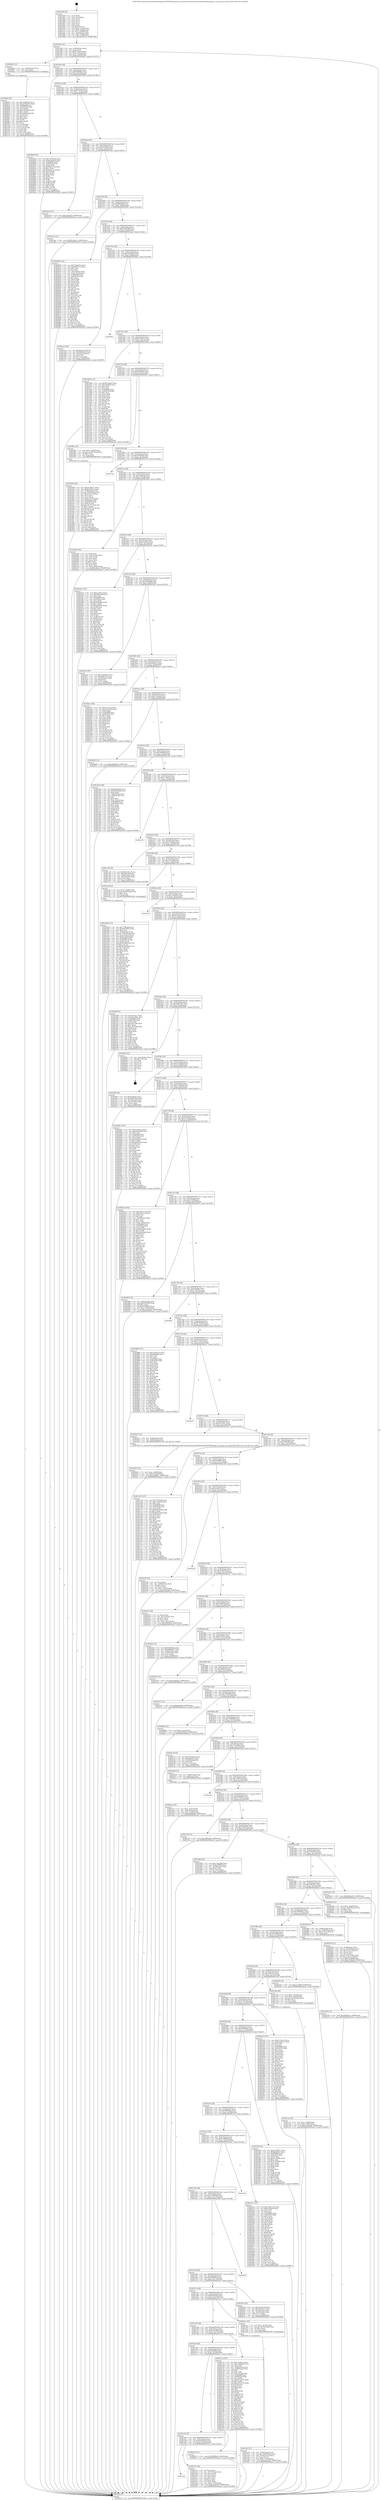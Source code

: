digraph "0x401460" {
  label = "0x401460 (/mnt/c/Users/mathe/Desktop/tcc/POCII/binaries/extr_linuxdriversnetwirelessinteliwlwifidvmagn.h_iwl_get_hw_mode_Final-ollvm.out::main(0))"
  labelloc = "t"
  node[shape=record]

  Entry [label="",width=0.3,height=0.3,shape=circle,fillcolor=black,style=filled]
  "0x401492" [label="{
     0x401492 [32]\l
     | [instrs]\l
     &nbsp;&nbsp;0x401492 \<+6\>: mov -0x98(%rbp),%eax\l
     &nbsp;&nbsp;0x401498 \<+2\>: mov %eax,%ecx\l
     &nbsp;&nbsp;0x40149a \<+6\>: sub $0x819ce63a,%ecx\l
     &nbsp;&nbsp;0x4014a0 \<+6\>: mov %eax,-0x9c(%rbp)\l
     &nbsp;&nbsp;0x4014a6 \<+6\>: mov %ecx,-0xa0(%rbp)\l
     &nbsp;&nbsp;0x4014ac \<+6\>: je 00000000004026b3 \<main+0x1253\>\l
  }"]
  "0x4026b3" [label="{
     0x4026b3 [12]\l
     | [instrs]\l
     &nbsp;&nbsp;0x4026b3 \<+4\>: mov -0x60(%rbp),%rax\l
     &nbsp;&nbsp;0x4026b7 \<+3\>: mov %rax,%rdi\l
     &nbsp;&nbsp;0x4026ba \<+5\>: call 0000000000401030 \<free@plt\>\l
     | [calls]\l
     &nbsp;&nbsp;0x401030 \{1\} (unknown)\l
  }"]
  "0x4014b2" [label="{
     0x4014b2 [28]\l
     | [instrs]\l
     &nbsp;&nbsp;0x4014b2 \<+5\>: jmp 00000000004014b7 \<main+0x57\>\l
     &nbsp;&nbsp;0x4014b7 \<+6\>: mov -0x9c(%rbp),%eax\l
     &nbsp;&nbsp;0x4014bd \<+5\>: sub $0x84d009ee,%eax\l
     &nbsp;&nbsp;0x4014c2 \<+6\>: mov %eax,-0xa4(%rbp)\l
     &nbsp;&nbsp;0x4014c8 \<+6\>: je 0000000000402658 \<main+0x11f8\>\l
  }"]
  Exit [label="",width=0.3,height=0.3,shape=circle,fillcolor=black,style=filled,peripheries=2]
  "0x402658" [label="{
     0x402658 [91]\l
     | [instrs]\l
     &nbsp;&nbsp;0x402658 \<+5\>: mov $0x7c390a2b,%eax\l
     &nbsp;&nbsp;0x40265d \<+5\>: mov $0x819ce63a,%ecx\l
     &nbsp;&nbsp;0x402662 \<+7\>: mov 0x405068,%edx\l
     &nbsp;&nbsp;0x402669 \<+7\>: mov 0x405054,%esi\l
     &nbsp;&nbsp;0x402670 \<+2\>: mov %edx,%edi\l
     &nbsp;&nbsp;0x402672 \<+6\>: sub $0x9cbe11e4,%edi\l
     &nbsp;&nbsp;0x402678 \<+3\>: sub $0x1,%edi\l
     &nbsp;&nbsp;0x40267b \<+6\>: add $0x9cbe11e4,%edi\l
     &nbsp;&nbsp;0x402681 \<+3\>: imul %edi,%edx\l
     &nbsp;&nbsp;0x402684 \<+3\>: and $0x1,%edx\l
     &nbsp;&nbsp;0x402687 \<+3\>: cmp $0x0,%edx\l
     &nbsp;&nbsp;0x40268a \<+4\>: sete %r8b\l
     &nbsp;&nbsp;0x40268e \<+3\>: cmp $0xa,%esi\l
     &nbsp;&nbsp;0x402691 \<+4\>: setl %r9b\l
     &nbsp;&nbsp;0x402695 \<+3\>: mov %r8b,%r10b\l
     &nbsp;&nbsp;0x402698 \<+3\>: and %r9b,%r10b\l
     &nbsp;&nbsp;0x40269b \<+3\>: xor %r9b,%r8b\l
     &nbsp;&nbsp;0x40269e \<+3\>: or %r8b,%r10b\l
     &nbsp;&nbsp;0x4026a1 \<+4\>: test $0x1,%r10b\l
     &nbsp;&nbsp;0x4026a5 \<+3\>: cmovne %ecx,%eax\l
     &nbsp;&nbsp;0x4026a8 \<+6\>: mov %eax,-0x98(%rbp)\l
     &nbsp;&nbsp;0x4026ae \<+5\>: jmp 0000000000402ac0 \<main+0x1660\>\l
  }"]
  "0x4014ce" [label="{
     0x4014ce [28]\l
     | [instrs]\l
     &nbsp;&nbsp;0x4014ce \<+5\>: jmp 00000000004014d3 \<main+0x73\>\l
     &nbsp;&nbsp;0x4014d3 \<+6\>: mov -0x9c(%rbp),%eax\l
     &nbsp;&nbsp;0x4014d9 \<+5\>: sub $0x877ec91e,%eax\l
     &nbsp;&nbsp;0x4014de \<+6\>: mov %eax,-0xa8(%rbp)\l
     &nbsp;&nbsp;0x4014e4 \<+6\>: je 0000000000402218 \<main+0xdb8\>\l
  }"]
  "0x4026bf" [label="{
     0x4026bf [97]\l
     | [instrs]\l
     &nbsp;&nbsp;0x4026bf \<+5\>: mov $0x7c390a2b,%ecx\l
     &nbsp;&nbsp;0x4026c4 \<+5\>: mov $0x2979b457,%edx\l
     &nbsp;&nbsp;0x4026c9 \<+7\>: mov 0x405068,%esi\l
     &nbsp;&nbsp;0x4026d0 \<+8\>: mov 0x405054,%r8d\l
     &nbsp;&nbsp;0x4026d8 \<+3\>: mov %esi,%r9d\l
     &nbsp;&nbsp;0x4026db \<+7\>: sub $0x1f5639e8,%r9d\l
     &nbsp;&nbsp;0x4026e2 \<+4\>: sub $0x1,%r9d\l
     &nbsp;&nbsp;0x4026e6 \<+7\>: add $0x1f5639e8,%r9d\l
     &nbsp;&nbsp;0x4026ed \<+4\>: imul %r9d,%esi\l
     &nbsp;&nbsp;0x4026f1 \<+3\>: and $0x1,%esi\l
     &nbsp;&nbsp;0x4026f4 \<+3\>: cmp $0x0,%esi\l
     &nbsp;&nbsp;0x4026f7 \<+4\>: sete %r10b\l
     &nbsp;&nbsp;0x4026fb \<+4\>: cmp $0xa,%r8d\l
     &nbsp;&nbsp;0x4026ff \<+4\>: setl %r11b\l
     &nbsp;&nbsp;0x402703 \<+3\>: mov %r10b,%bl\l
     &nbsp;&nbsp;0x402706 \<+3\>: and %r11b,%bl\l
     &nbsp;&nbsp;0x402709 \<+3\>: xor %r11b,%r10b\l
     &nbsp;&nbsp;0x40270c \<+3\>: or %r10b,%bl\l
     &nbsp;&nbsp;0x40270f \<+3\>: test $0x1,%bl\l
     &nbsp;&nbsp;0x402712 \<+3\>: cmovne %edx,%ecx\l
     &nbsp;&nbsp;0x402715 \<+6\>: mov %ecx,-0x98(%rbp)\l
     &nbsp;&nbsp;0x40271b \<+5\>: jmp 0000000000402ac0 \<main+0x1660\>\l
  }"]
  "0x402218" [label="{
     0x402218 [15]\l
     | [instrs]\l
     &nbsp;&nbsp;0x402218 \<+10\>: movl $0xae5b834,-0x98(%rbp)\l
     &nbsp;&nbsp;0x402222 \<+5\>: jmp 0000000000402ac0 \<main+0x1660\>\l
  }"]
  "0x4014ea" [label="{
     0x4014ea [28]\l
     | [instrs]\l
     &nbsp;&nbsp;0x4014ea \<+5\>: jmp 00000000004014ef \<main+0x8f\>\l
     &nbsp;&nbsp;0x4014ef \<+6\>: mov -0x9c(%rbp),%eax\l
     &nbsp;&nbsp;0x4014f5 \<+5\>: sub $0x8c47fd45,%eax\l
     &nbsp;&nbsp;0x4014fa \<+6\>: mov %eax,-0xac(%rbp)\l
     &nbsp;&nbsp;0x401500 \<+6\>: je 0000000000401dac \<main+0x94c\>\l
  }"]
  "0x40250b" [label="{
     0x40250b [15]\l
     | [instrs]\l
     &nbsp;&nbsp;0x40250b \<+10\>: movl $0x468f36ae,-0x98(%rbp)\l
     &nbsp;&nbsp;0x402515 \<+5\>: jmp 0000000000402ac0 \<main+0x1660\>\l
  }"]
  "0x401dac" [label="{
     0x401dac [15]\l
     | [instrs]\l
     &nbsp;&nbsp;0x401dac \<+10\>: movl $0x95c30e12,-0x98(%rbp)\l
     &nbsp;&nbsp;0x401db6 \<+5\>: jmp 0000000000402ac0 \<main+0x1660\>\l
  }"]
  "0x401506" [label="{
     0x401506 [28]\l
     | [instrs]\l
     &nbsp;&nbsp;0x401506 \<+5\>: jmp 000000000040150b \<main+0xab\>\l
     &nbsp;&nbsp;0x40150b \<+6\>: mov -0x9c(%rbp),%eax\l
     &nbsp;&nbsp;0x401511 \<+5\>: sub $0x8ff5fa80,%eax\l
     &nbsp;&nbsp;0x401516 \<+6\>: mov %eax,-0xb0(%rbp)\l
     &nbsp;&nbsp;0x40151c \<+6\>: je 000000000040290d \<main+0x14ad\>\l
  }"]
  "0x4024b3" [label="{
     0x4024b3 [32]\l
     | [instrs]\l
     &nbsp;&nbsp;0x4024b3 \<+7\>: mov %rax,-0x90(%rbp)\l
     &nbsp;&nbsp;0x4024ba \<+10\>: movl $0x0,-0x94(%rbp)\l
     &nbsp;&nbsp;0x4024c4 \<+10\>: movl $0xcd84644,-0x98(%rbp)\l
     &nbsp;&nbsp;0x4024ce \<+5\>: jmp 0000000000402ac0 \<main+0x1660\>\l
  }"]
  "0x40290d" [label="{
     0x40290d [143]\l
     | [instrs]\l
     &nbsp;&nbsp;0x40290d \<+5\>: mov $0x72e4ab7a,%eax\l
     &nbsp;&nbsp;0x402912 \<+5\>: mov $0xde8f717b,%ecx\l
     &nbsp;&nbsp;0x402917 \<+2\>: mov $0x1,%dl\l
     &nbsp;&nbsp;0x402919 \<+2\>: xor %esi,%esi\l
     &nbsp;&nbsp;0x40291b \<+3\>: mov -0x3c(%rbp),%edi\l
     &nbsp;&nbsp;0x40291e \<+3\>: mov %edi,-0x2c(%rbp)\l
     &nbsp;&nbsp;0x402921 \<+7\>: mov 0x405068,%edi\l
     &nbsp;&nbsp;0x402928 \<+8\>: mov 0x405054,%r8d\l
     &nbsp;&nbsp;0x402930 \<+3\>: sub $0x1,%esi\l
     &nbsp;&nbsp;0x402933 \<+3\>: mov %edi,%r9d\l
     &nbsp;&nbsp;0x402936 \<+3\>: add %esi,%r9d\l
     &nbsp;&nbsp;0x402939 \<+4\>: imul %r9d,%edi\l
     &nbsp;&nbsp;0x40293d \<+3\>: and $0x1,%edi\l
     &nbsp;&nbsp;0x402940 \<+3\>: cmp $0x0,%edi\l
     &nbsp;&nbsp;0x402943 \<+4\>: sete %r10b\l
     &nbsp;&nbsp;0x402947 \<+4\>: cmp $0xa,%r8d\l
     &nbsp;&nbsp;0x40294b \<+4\>: setl %r11b\l
     &nbsp;&nbsp;0x40294f \<+3\>: mov %r10b,%bl\l
     &nbsp;&nbsp;0x402952 \<+3\>: xor $0xff,%bl\l
     &nbsp;&nbsp;0x402955 \<+3\>: mov %r11b,%r14b\l
     &nbsp;&nbsp;0x402958 \<+4\>: xor $0xff,%r14b\l
     &nbsp;&nbsp;0x40295c \<+3\>: xor $0x1,%dl\l
     &nbsp;&nbsp;0x40295f \<+3\>: mov %bl,%r15b\l
     &nbsp;&nbsp;0x402962 \<+4\>: and $0xff,%r15b\l
     &nbsp;&nbsp;0x402966 \<+3\>: and %dl,%r10b\l
     &nbsp;&nbsp;0x402969 \<+3\>: mov %r14b,%r12b\l
     &nbsp;&nbsp;0x40296c \<+4\>: and $0xff,%r12b\l
     &nbsp;&nbsp;0x402970 \<+3\>: and %dl,%r11b\l
     &nbsp;&nbsp;0x402973 \<+3\>: or %r10b,%r15b\l
     &nbsp;&nbsp;0x402976 \<+3\>: or %r11b,%r12b\l
     &nbsp;&nbsp;0x402979 \<+3\>: xor %r12b,%r15b\l
     &nbsp;&nbsp;0x40297c \<+3\>: or %r14b,%bl\l
     &nbsp;&nbsp;0x40297f \<+3\>: xor $0xff,%bl\l
     &nbsp;&nbsp;0x402982 \<+3\>: or $0x1,%dl\l
     &nbsp;&nbsp;0x402985 \<+2\>: and %dl,%bl\l
     &nbsp;&nbsp;0x402987 \<+3\>: or %bl,%r15b\l
     &nbsp;&nbsp;0x40298a \<+4\>: test $0x1,%r15b\l
     &nbsp;&nbsp;0x40298e \<+3\>: cmovne %ecx,%eax\l
     &nbsp;&nbsp;0x402991 \<+6\>: mov %eax,-0x98(%rbp)\l
     &nbsp;&nbsp;0x402997 \<+5\>: jmp 0000000000402ac0 \<main+0x1660\>\l
  }"]
  "0x401522" [label="{
     0x401522 [28]\l
     | [instrs]\l
     &nbsp;&nbsp;0x401522 \<+5\>: jmp 0000000000401527 \<main+0xc7\>\l
     &nbsp;&nbsp;0x401527 \<+6\>: mov -0x9c(%rbp),%eax\l
     &nbsp;&nbsp;0x40152d \<+5\>: sub $0x93e92586,%eax\l
     &nbsp;&nbsp;0x401532 \<+6\>: mov %eax,-0xb4(%rbp)\l
     &nbsp;&nbsp;0x401538 \<+6\>: je 0000000000401eae \<main+0xa4e\>\l
  }"]
  "0x401aee" [label="{
     0x401aee\l
  }", style=dashed]
  "0x401eae" [label="{
     0x401eae [30]\l
     | [instrs]\l
     &nbsp;&nbsp;0x401eae \<+5\>: mov $0xd4a2e1e0,%eax\l
     &nbsp;&nbsp;0x401eb3 \<+5\>: mov $0x5b6c8a26,%ecx\l
     &nbsp;&nbsp;0x401eb8 \<+3\>: mov -0x2e(%rbp),%dl\l
     &nbsp;&nbsp;0x401ebb \<+3\>: test $0x1,%dl\l
     &nbsp;&nbsp;0x401ebe \<+3\>: cmovne %ecx,%eax\l
     &nbsp;&nbsp;0x401ec1 \<+6\>: mov %eax,-0x98(%rbp)\l
     &nbsp;&nbsp;0x401ec7 \<+5\>: jmp 0000000000402ac0 \<main+0x1660\>\l
  }"]
  "0x40153e" [label="{
     0x40153e [28]\l
     | [instrs]\l
     &nbsp;&nbsp;0x40153e \<+5\>: jmp 0000000000401543 \<main+0xe3\>\l
     &nbsp;&nbsp;0x401543 \<+6\>: mov -0x9c(%rbp),%eax\l
     &nbsp;&nbsp;0x401549 \<+5\>: sub $0x94cb38c0,%eax\l
     &nbsp;&nbsp;0x40154e \<+6\>: mov %eax,-0xb8(%rbp)\l
     &nbsp;&nbsp;0x401554 \<+6\>: je 00000000004029ea \<main+0x158a\>\l
  }"]
  "0x402331" [label="{
     0x402331 [36]\l
     | [instrs]\l
     &nbsp;&nbsp;0x402331 \<+2\>: xor %eax,%eax\l
     &nbsp;&nbsp;0x402333 \<+3\>: mov -0x74(%rbp),%ecx\l
     &nbsp;&nbsp;0x402336 \<+2\>: mov %eax,%edx\l
     &nbsp;&nbsp;0x402338 \<+2\>: sub %ecx,%edx\l
     &nbsp;&nbsp;0x40233a \<+2\>: mov %eax,%ecx\l
     &nbsp;&nbsp;0x40233c \<+3\>: sub $0x1,%ecx\l
     &nbsp;&nbsp;0x40233f \<+2\>: add %ecx,%edx\l
     &nbsp;&nbsp;0x402341 \<+2\>: sub %edx,%eax\l
     &nbsp;&nbsp;0x402343 \<+3\>: mov %eax,-0x74(%rbp)\l
     &nbsp;&nbsp;0x402346 \<+10\>: movl $0xe2e3b189,-0x98(%rbp)\l
     &nbsp;&nbsp;0x402350 \<+5\>: jmp 0000000000402ac0 \<main+0x1660\>\l
  }"]
  "0x4029ea" [label="{
     0x4029ea\l
  }", style=dashed]
  "0x40155a" [label="{
     0x40155a [28]\l
     | [instrs]\l
     &nbsp;&nbsp;0x40155a \<+5\>: jmp 000000000040155f \<main+0xff\>\l
     &nbsp;&nbsp;0x40155f \<+6\>: mov -0x9c(%rbp),%eax\l
     &nbsp;&nbsp;0x401565 \<+5\>: sub $0x95c30e12,%eax\l
     &nbsp;&nbsp;0x40156a \<+6\>: mov %eax,-0xbc(%rbp)\l
     &nbsp;&nbsp;0x401570 \<+6\>: je 0000000000401dbb \<main+0x95b\>\l
  }"]
  "0x402059" [label="{
     0x402059 [51]\l
     | [instrs]\l
     &nbsp;&nbsp;0x402059 \<+4\>: mov -0x60(%rbp),%rdi\l
     &nbsp;&nbsp;0x40205d \<+4\>: movslq -0x64(%rbp),%rcx\l
     &nbsp;&nbsp;0x402061 \<+4\>: mov (%rdi,%rcx,8),%rcx\l
     &nbsp;&nbsp;0x402065 \<+3\>: mov (%rcx),%rcx\l
     &nbsp;&nbsp;0x402068 \<+3\>: mov (%rcx),%rcx\l
     &nbsp;&nbsp;0x40206b \<+4\>: movslq -0x7c(%rbp),%rdi\l
     &nbsp;&nbsp;0x40206f \<+4\>: mov %rax,(%rcx,%rdi,8)\l
     &nbsp;&nbsp;0x402073 \<+10\>: movl $0x0,-0x84(%rbp)\l
     &nbsp;&nbsp;0x40207d \<+10\>: movl $0xe47e8e68,-0x98(%rbp)\l
     &nbsp;&nbsp;0x402087 \<+5\>: jmp 0000000000402ac0 \<main+0x1660\>\l
  }"]
  "0x401dbb" [label="{
     0x401dbb [137]\l
     | [instrs]\l
     &nbsp;&nbsp;0x401dbb \<+5\>: mov $0x94cb38c0,%eax\l
     &nbsp;&nbsp;0x401dc0 \<+5\>: mov $0xc0ef0ef9,%ecx\l
     &nbsp;&nbsp;0x401dc5 \<+2\>: mov $0x1,%dl\l
     &nbsp;&nbsp;0x401dc7 \<+2\>: xor %esi,%esi\l
     &nbsp;&nbsp;0x401dc9 \<+7\>: mov 0x405068,%edi\l
     &nbsp;&nbsp;0x401dd0 \<+8\>: mov 0x405054,%r8d\l
     &nbsp;&nbsp;0x401dd8 \<+3\>: sub $0x1,%esi\l
     &nbsp;&nbsp;0x401ddb \<+3\>: mov %edi,%r9d\l
     &nbsp;&nbsp;0x401dde \<+3\>: add %esi,%r9d\l
     &nbsp;&nbsp;0x401de1 \<+4\>: imul %r9d,%edi\l
     &nbsp;&nbsp;0x401de5 \<+3\>: and $0x1,%edi\l
     &nbsp;&nbsp;0x401de8 \<+3\>: cmp $0x0,%edi\l
     &nbsp;&nbsp;0x401deb \<+4\>: sete %r10b\l
     &nbsp;&nbsp;0x401def \<+4\>: cmp $0xa,%r8d\l
     &nbsp;&nbsp;0x401df3 \<+4\>: setl %r11b\l
     &nbsp;&nbsp;0x401df7 \<+3\>: mov %r10b,%bl\l
     &nbsp;&nbsp;0x401dfa \<+3\>: xor $0xff,%bl\l
     &nbsp;&nbsp;0x401dfd \<+3\>: mov %r11b,%r14b\l
     &nbsp;&nbsp;0x401e00 \<+4\>: xor $0xff,%r14b\l
     &nbsp;&nbsp;0x401e04 \<+3\>: xor $0x1,%dl\l
     &nbsp;&nbsp;0x401e07 \<+3\>: mov %bl,%r15b\l
     &nbsp;&nbsp;0x401e0a \<+4\>: and $0xff,%r15b\l
     &nbsp;&nbsp;0x401e0e \<+3\>: and %dl,%r10b\l
     &nbsp;&nbsp;0x401e11 \<+3\>: mov %r14b,%r12b\l
     &nbsp;&nbsp;0x401e14 \<+4\>: and $0xff,%r12b\l
     &nbsp;&nbsp;0x401e18 \<+3\>: and %dl,%r11b\l
     &nbsp;&nbsp;0x401e1b \<+3\>: or %r10b,%r15b\l
     &nbsp;&nbsp;0x401e1e \<+3\>: or %r11b,%r12b\l
     &nbsp;&nbsp;0x401e21 \<+3\>: xor %r12b,%r15b\l
     &nbsp;&nbsp;0x401e24 \<+3\>: or %r14b,%bl\l
     &nbsp;&nbsp;0x401e27 \<+3\>: xor $0xff,%bl\l
     &nbsp;&nbsp;0x401e2a \<+3\>: or $0x1,%dl\l
     &nbsp;&nbsp;0x401e2d \<+2\>: and %dl,%bl\l
     &nbsp;&nbsp;0x401e2f \<+3\>: or %bl,%r15b\l
     &nbsp;&nbsp;0x401e32 \<+4\>: test $0x1,%r15b\l
     &nbsp;&nbsp;0x401e36 \<+3\>: cmovne %ecx,%eax\l
     &nbsp;&nbsp;0x401e39 \<+6\>: mov %eax,-0x98(%rbp)\l
     &nbsp;&nbsp;0x401e3f \<+5\>: jmp 0000000000402ac0 \<main+0x1660\>\l
  }"]
  "0x401576" [label="{
     0x401576 [28]\l
     | [instrs]\l
     &nbsp;&nbsp;0x401576 \<+5\>: jmp 000000000040157b \<main+0x11b\>\l
     &nbsp;&nbsp;0x40157b \<+6\>: mov -0x9c(%rbp),%eax\l
     &nbsp;&nbsp;0x401581 \<+5\>: sub $0x9b6bf503,%eax\l
     &nbsp;&nbsp;0x401586 \<+6\>: mov %eax,-0xc0(%rbp)\l
     &nbsp;&nbsp;0x40158c \<+6\>: je 0000000000401f81 \<main+0xb21\>\l
  }"]
  "0x401ad2" [label="{
     0x401ad2 [28]\l
     | [instrs]\l
     &nbsp;&nbsp;0x401ad2 \<+5\>: jmp 0000000000401ad7 \<main+0x677\>\l
     &nbsp;&nbsp;0x401ad7 \<+6\>: mov -0x9c(%rbp),%eax\l
     &nbsp;&nbsp;0x401add \<+5\>: sub $0x6d29a454,%eax\l
     &nbsp;&nbsp;0x401ae2 \<+6\>: mov %eax,-0x184(%rbp)\l
     &nbsp;&nbsp;0x401ae8 \<+6\>: je 0000000000402331 \<main+0xed1\>\l
  }"]
  "0x401f81" [label="{
     0x401f81 [23]\l
     | [instrs]\l
     &nbsp;&nbsp;0x401f81 \<+7\>: movl $0x1,-0x78(%rbp)\l
     &nbsp;&nbsp;0x401f88 \<+4\>: movslq -0x78(%rbp),%rax\l
     &nbsp;&nbsp;0x401f8c \<+4\>: shl $0x3,%rax\l
     &nbsp;&nbsp;0x401f90 \<+3\>: mov %rax,%rdi\l
     &nbsp;&nbsp;0x401f93 \<+5\>: call 0000000000401050 \<malloc@plt\>\l
     | [calls]\l
     &nbsp;&nbsp;0x401050 \{1\} (unknown)\l
  }"]
  "0x401592" [label="{
     0x401592 [28]\l
     | [instrs]\l
     &nbsp;&nbsp;0x401592 \<+5\>: jmp 0000000000401597 \<main+0x137\>\l
     &nbsp;&nbsp;0x401597 \<+6\>: mov -0x9c(%rbp),%eax\l
     &nbsp;&nbsp;0x40159d \<+5\>: sub $0xa039f148,%eax\l
     &nbsp;&nbsp;0x4015a2 \<+6\>: mov %eax,-0xc4(%rbp)\l
     &nbsp;&nbsp;0x4015a8 \<+6\>: je 000000000040273e \<main+0x12de\>\l
  }"]
  "0x402015" [label="{
     0x402015 [15]\l
     | [instrs]\l
     &nbsp;&nbsp;0x402015 \<+10\>: movl $0x59f996a0,-0x98(%rbp)\l
     &nbsp;&nbsp;0x40201f \<+5\>: jmp 0000000000402ac0 \<main+0x1660\>\l
  }"]
  "0x40273e" [label="{
     0x40273e\l
  }", style=dashed]
  "0x4015ae" [label="{
     0x4015ae [28]\l
     | [instrs]\l
     &nbsp;&nbsp;0x4015ae \<+5\>: jmp 00000000004015b3 \<main+0x153\>\l
     &nbsp;&nbsp;0x4015b3 \<+6\>: mov -0x9c(%rbp),%eax\l
     &nbsp;&nbsp;0x4015b9 \<+5\>: sub $0xa3d4fcda,%eax\l
     &nbsp;&nbsp;0x4015be \<+6\>: mov %eax,-0xc8(%rbp)\l
     &nbsp;&nbsp;0x4015c4 \<+6\>: je 0000000000402364 \<main+0xf04\>\l
  }"]
  "0x401ab6" [label="{
     0x401ab6 [28]\l
     | [instrs]\l
     &nbsp;&nbsp;0x401ab6 \<+5\>: jmp 0000000000401abb \<main+0x65b\>\l
     &nbsp;&nbsp;0x401abb \<+6\>: mov -0x9c(%rbp),%eax\l
     &nbsp;&nbsp;0x401ac1 \<+5\>: sub $0x652f29f2,%eax\l
     &nbsp;&nbsp;0x401ac6 \<+6\>: mov %eax,-0x180(%rbp)\l
     &nbsp;&nbsp;0x401acc \<+6\>: je 0000000000402015 \<main+0xbb5\>\l
  }"]
  "0x402364" [label="{
     0x402364 [36]\l
     | [instrs]\l
     &nbsp;&nbsp;0x402364 \<+2\>: xor %eax,%eax\l
     &nbsp;&nbsp;0x402366 \<+3\>: mov -0x6c(%rbp),%ecx\l
     &nbsp;&nbsp;0x402369 \<+2\>: mov %eax,%edx\l
     &nbsp;&nbsp;0x40236b \<+2\>: sub %ecx,%edx\l
     &nbsp;&nbsp;0x40236d \<+2\>: mov %eax,%ecx\l
     &nbsp;&nbsp;0x40236f \<+3\>: sub $0x1,%ecx\l
     &nbsp;&nbsp;0x402372 \<+2\>: add %ecx,%edx\l
     &nbsp;&nbsp;0x402374 \<+2\>: sub %edx,%eax\l
     &nbsp;&nbsp;0x402376 \<+3\>: mov %eax,-0x6c(%rbp)\l
     &nbsp;&nbsp;0x402379 \<+10\>: movl $0x95c30e12,-0x98(%rbp)\l
     &nbsp;&nbsp;0x402383 \<+5\>: jmp 0000000000402ac0 \<main+0x1660\>\l
  }"]
  "0x4015ca" [label="{
     0x4015ca [28]\l
     | [instrs]\l
     &nbsp;&nbsp;0x4015ca \<+5\>: jmp 00000000004015cf \<main+0x16f\>\l
     &nbsp;&nbsp;0x4015cf \<+6\>: mov -0x9c(%rbp),%eax\l
     &nbsp;&nbsp;0x4015d5 \<+5\>: sub $0xa41e45bc,%eax\l
     &nbsp;&nbsp;0x4015da \<+6\>: mov %eax,-0xcc(%rbp)\l
     &nbsp;&nbsp;0x4015e0 \<+6\>: je 00000000004023e3 \<main+0xf83\>\l
  }"]
  "0x40211f" [label="{
     0x40211f [170]\l
     | [instrs]\l
     &nbsp;&nbsp;0x40211f \<+5\>: mov $0xc1c4bccc,%eax\l
     &nbsp;&nbsp;0x402124 \<+5\>: mov $0x158fd694,%ecx\l
     &nbsp;&nbsp;0x402129 \<+2\>: mov $0x1,%dl\l
     &nbsp;&nbsp;0x40212b \<+6\>: mov -0x84(%rbp),%esi\l
     &nbsp;&nbsp;0x402131 \<+3\>: cmp -0x80(%rbp),%esi\l
     &nbsp;&nbsp;0x402134 \<+4\>: setl %dil\l
     &nbsp;&nbsp;0x402138 \<+4\>: and $0x1,%dil\l
     &nbsp;&nbsp;0x40213c \<+4\>: mov %dil,-0x2d(%rbp)\l
     &nbsp;&nbsp;0x402140 \<+7\>: mov 0x405068,%esi\l
     &nbsp;&nbsp;0x402147 \<+8\>: mov 0x405054,%r8d\l
     &nbsp;&nbsp;0x40214f \<+3\>: mov %esi,%r9d\l
     &nbsp;&nbsp;0x402152 \<+7\>: sub $0xc67cb370,%r9d\l
     &nbsp;&nbsp;0x402159 \<+4\>: sub $0x1,%r9d\l
     &nbsp;&nbsp;0x40215d \<+7\>: add $0xc67cb370,%r9d\l
     &nbsp;&nbsp;0x402164 \<+4\>: imul %r9d,%esi\l
     &nbsp;&nbsp;0x402168 \<+3\>: and $0x1,%esi\l
     &nbsp;&nbsp;0x40216b \<+3\>: cmp $0x0,%esi\l
     &nbsp;&nbsp;0x40216e \<+4\>: sete %dil\l
     &nbsp;&nbsp;0x402172 \<+4\>: cmp $0xa,%r8d\l
     &nbsp;&nbsp;0x402176 \<+4\>: setl %r10b\l
     &nbsp;&nbsp;0x40217a \<+3\>: mov %dil,%r11b\l
     &nbsp;&nbsp;0x40217d \<+4\>: xor $0xff,%r11b\l
     &nbsp;&nbsp;0x402181 \<+3\>: mov %r10b,%bl\l
     &nbsp;&nbsp;0x402184 \<+3\>: xor $0xff,%bl\l
     &nbsp;&nbsp;0x402187 \<+3\>: xor $0x0,%dl\l
     &nbsp;&nbsp;0x40218a \<+3\>: mov %r11b,%r14b\l
     &nbsp;&nbsp;0x40218d \<+4\>: and $0x0,%r14b\l
     &nbsp;&nbsp;0x402191 \<+3\>: and %dl,%dil\l
     &nbsp;&nbsp;0x402194 \<+3\>: mov %bl,%r15b\l
     &nbsp;&nbsp;0x402197 \<+4\>: and $0x0,%r15b\l
     &nbsp;&nbsp;0x40219b \<+3\>: and %dl,%r10b\l
     &nbsp;&nbsp;0x40219e \<+3\>: or %dil,%r14b\l
     &nbsp;&nbsp;0x4021a1 \<+3\>: or %r10b,%r15b\l
     &nbsp;&nbsp;0x4021a4 \<+3\>: xor %r15b,%r14b\l
     &nbsp;&nbsp;0x4021a7 \<+3\>: or %bl,%r11b\l
     &nbsp;&nbsp;0x4021aa \<+4\>: xor $0xff,%r11b\l
     &nbsp;&nbsp;0x4021ae \<+3\>: or $0x0,%dl\l
     &nbsp;&nbsp;0x4021b1 \<+3\>: and %dl,%r11b\l
     &nbsp;&nbsp;0x4021b4 \<+3\>: or %r11b,%r14b\l
     &nbsp;&nbsp;0x4021b7 \<+4\>: test $0x1,%r14b\l
     &nbsp;&nbsp;0x4021bb \<+3\>: cmovne %ecx,%eax\l
     &nbsp;&nbsp;0x4021be \<+6\>: mov %eax,-0x98(%rbp)\l
     &nbsp;&nbsp;0x4021c4 \<+5\>: jmp 0000000000402ac0 \<main+0x1660\>\l
  }"]
  "0x4023e3" [label="{
     0x4023e3 [147]\l
     | [instrs]\l
     &nbsp;&nbsp;0x4023e3 \<+5\>: mov $0xaacb2a7,%eax\l
     &nbsp;&nbsp;0x4023e8 \<+5\>: mov $0x3bbc400f,%ecx\l
     &nbsp;&nbsp;0x4023ed \<+2\>: mov $0x1,%dl\l
     &nbsp;&nbsp;0x4023ef \<+7\>: mov 0x405068,%esi\l
     &nbsp;&nbsp;0x4023f6 \<+7\>: mov 0x405054,%edi\l
     &nbsp;&nbsp;0x4023fd \<+3\>: mov %esi,%r8d\l
     &nbsp;&nbsp;0x402400 \<+7\>: add $0x308dc8d,%r8d\l
     &nbsp;&nbsp;0x402407 \<+4\>: sub $0x1,%r8d\l
     &nbsp;&nbsp;0x40240b \<+7\>: sub $0x308dc8d,%r8d\l
     &nbsp;&nbsp;0x402412 \<+4\>: imul %r8d,%esi\l
     &nbsp;&nbsp;0x402416 \<+3\>: and $0x1,%esi\l
     &nbsp;&nbsp;0x402419 \<+3\>: cmp $0x0,%esi\l
     &nbsp;&nbsp;0x40241c \<+4\>: sete %r9b\l
     &nbsp;&nbsp;0x402420 \<+3\>: cmp $0xa,%edi\l
     &nbsp;&nbsp;0x402423 \<+4\>: setl %r10b\l
     &nbsp;&nbsp;0x402427 \<+3\>: mov %r9b,%r11b\l
     &nbsp;&nbsp;0x40242a \<+4\>: xor $0xff,%r11b\l
     &nbsp;&nbsp;0x40242e \<+3\>: mov %r10b,%bl\l
     &nbsp;&nbsp;0x402431 \<+3\>: xor $0xff,%bl\l
     &nbsp;&nbsp;0x402434 \<+3\>: xor $0x1,%dl\l
     &nbsp;&nbsp;0x402437 \<+3\>: mov %r11b,%r14b\l
     &nbsp;&nbsp;0x40243a \<+4\>: and $0xff,%r14b\l
     &nbsp;&nbsp;0x40243e \<+3\>: and %dl,%r9b\l
     &nbsp;&nbsp;0x402441 \<+3\>: mov %bl,%r15b\l
     &nbsp;&nbsp;0x402444 \<+4\>: and $0xff,%r15b\l
     &nbsp;&nbsp;0x402448 \<+3\>: and %dl,%r10b\l
     &nbsp;&nbsp;0x40244b \<+3\>: or %r9b,%r14b\l
     &nbsp;&nbsp;0x40244e \<+3\>: or %r10b,%r15b\l
     &nbsp;&nbsp;0x402451 \<+3\>: xor %r15b,%r14b\l
     &nbsp;&nbsp;0x402454 \<+3\>: or %bl,%r11b\l
     &nbsp;&nbsp;0x402457 \<+4\>: xor $0xff,%r11b\l
     &nbsp;&nbsp;0x40245b \<+3\>: or $0x1,%dl\l
     &nbsp;&nbsp;0x40245e \<+3\>: and %dl,%r11b\l
     &nbsp;&nbsp;0x402461 \<+3\>: or %r11b,%r14b\l
     &nbsp;&nbsp;0x402464 \<+4\>: test $0x1,%r14b\l
     &nbsp;&nbsp;0x402468 \<+3\>: cmovne %ecx,%eax\l
     &nbsp;&nbsp;0x40246b \<+6\>: mov %eax,-0x98(%rbp)\l
     &nbsp;&nbsp;0x402471 \<+5\>: jmp 0000000000402ac0 \<main+0x1660\>\l
  }"]
  "0x4015e6" [label="{
     0x4015e6 [28]\l
     | [instrs]\l
     &nbsp;&nbsp;0x4015e6 \<+5\>: jmp 00000000004015eb \<main+0x18b\>\l
     &nbsp;&nbsp;0x4015eb \<+6\>: mov -0x9c(%rbp),%eax\l
     &nbsp;&nbsp;0x4015f1 \<+5\>: sub $0xa49f6edb,%eax\l
     &nbsp;&nbsp;0x4015f6 \<+6\>: mov %eax,-0xd0(%rbp)\l
     &nbsp;&nbsp;0x4015fc \<+6\>: je 0000000000401be2 \<main+0x782\>\l
  }"]
  "0x401f98" [label="{
     0x401f98 [125]\l
     | [instrs]\l
     &nbsp;&nbsp;0x401f98 \<+5\>: mov $0xee7d9571,%ecx\l
     &nbsp;&nbsp;0x401f9d \<+5\>: mov $0x652f29f2,%edx\l
     &nbsp;&nbsp;0x401fa2 \<+4\>: mov -0x60(%rbp),%rdi\l
     &nbsp;&nbsp;0x401fa6 \<+4\>: movslq -0x64(%rbp),%rsi\l
     &nbsp;&nbsp;0x401faa \<+4\>: mov (%rdi,%rsi,8),%rsi\l
     &nbsp;&nbsp;0x401fae \<+3\>: mov (%rsi),%rsi\l
     &nbsp;&nbsp;0x401fb1 \<+3\>: mov %rax,(%rsi)\l
     &nbsp;&nbsp;0x401fb4 \<+7\>: movl $0x0,-0x7c(%rbp)\l
     &nbsp;&nbsp;0x401fbb \<+8\>: mov 0x405068,%r8d\l
     &nbsp;&nbsp;0x401fc3 \<+8\>: mov 0x405054,%r9d\l
     &nbsp;&nbsp;0x401fcb \<+3\>: mov %r8d,%r10d\l
     &nbsp;&nbsp;0x401fce \<+7\>: add $0xec073179,%r10d\l
     &nbsp;&nbsp;0x401fd5 \<+4\>: sub $0x1,%r10d\l
     &nbsp;&nbsp;0x401fd9 \<+7\>: sub $0xec073179,%r10d\l
     &nbsp;&nbsp;0x401fe0 \<+4\>: imul %r10d,%r8d\l
     &nbsp;&nbsp;0x401fe4 \<+4\>: and $0x1,%r8d\l
     &nbsp;&nbsp;0x401fe8 \<+4\>: cmp $0x0,%r8d\l
     &nbsp;&nbsp;0x401fec \<+4\>: sete %r11b\l
     &nbsp;&nbsp;0x401ff0 \<+4\>: cmp $0xa,%r9d\l
     &nbsp;&nbsp;0x401ff4 \<+3\>: setl %bl\l
     &nbsp;&nbsp;0x401ff7 \<+3\>: mov %r11b,%r14b\l
     &nbsp;&nbsp;0x401ffa \<+3\>: and %bl,%r14b\l
     &nbsp;&nbsp;0x401ffd \<+3\>: xor %bl,%r11b\l
     &nbsp;&nbsp;0x402000 \<+3\>: or %r11b,%r14b\l
     &nbsp;&nbsp;0x402003 \<+4\>: test $0x1,%r14b\l
     &nbsp;&nbsp;0x402007 \<+3\>: cmovne %edx,%ecx\l
     &nbsp;&nbsp;0x40200a \<+6\>: mov %ecx,-0x98(%rbp)\l
     &nbsp;&nbsp;0x402010 \<+5\>: jmp 0000000000402ac0 \<main+0x1660\>\l
  }"]
  "0x401be2" [label="{
     0x401be2 [30]\l
     | [instrs]\l
     &nbsp;&nbsp;0x401be2 \<+5\>: mov $0xc76a608c,%eax\l
     &nbsp;&nbsp;0x401be7 \<+5\>: mov $0x3f9fc225,%ecx\l
     &nbsp;&nbsp;0x401bec \<+3\>: mov -0x34(%rbp),%edx\l
     &nbsp;&nbsp;0x401bef \<+3\>: cmp $0x0,%edx\l
     &nbsp;&nbsp;0x401bf2 \<+3\>: cmove %ecx,%eax\l
     &nbsp;&nbsp;0x401bf5 \<+6\>: mov %eax,-0x98(%rbp)\l
     &nbsp;&nbsp;0x401bfb \<+5\>: jmp 0000000000402ac0 \<main+0x1660\>\l
  }"]
  "0x401602" [label="{
     0x401602 [28]\l
     | [instrs]\l
     &nbsp;&nbsp;0x401602 \<+5\>: jmp 0000000000401607 \<main+0x1a7\>\l
     &nbsp;&nbsp;0x401607 \<+6\>: mov -0x9c(%rbp),%eax\l
     &nbsp;&nbsp;0x40160d \<+5\>: sub $0xb28401cc,%eax\l
     &nbsp;&nbsp;0x401612 \<+6\>: mov %eax,-0xd4(%rbp)\l
     &nbsp;&nbsp;0x401618 \<+6\>: je 00000000004022cc \<main+0xe6c\>\l
  }"]
  "0x401ee3" [label="{
     0x401ee3 [37]\l
     | [instrs]\l
     &nbsp;&nbsp;0x401ee3 \<+4\>: mov -0x60(%rbp),%rdi\l
     &nbsp;&nbsp;0x401ee7 \<+4\>: movslq -0x64(%rbp),%rcx\l
     &nbsp;&nbsp;0x401eeb \<+4\>: mov (%rdi,%rcx,8),%rcx\l
     &nbsp;&nbsp;0x401eef \<+3\>: mov %rax,(%rcx)\l
     &nbsp;&nbsp;0x401ef2 \<+7\>: movl $0x0,-0x74(%rbp)\l
     &nbsp;&nbsp;0x401ef9 \<+10\>: movl $0xe2e3b189,-0x98(%rbp)\l
     &nbsp;&nbsp;0x401f03 \<+5\>: jmp 0000000000402ac0 \<main+0x1660\>\l
  }"]
  "0x4022cc" [label="{
     0x4022cc [86]\l
     | [instrs]\l
     &nbsp;&nbsp;0x4022cc \<+5\>: mov $0xf1152ec2,%eax\l
     &nbsp;&nbsp;0x4022d1 \<+5\>: mov $0x332ad53f,%ecx\l
     &nbsp;&nbsp;0x4022d6 \<+2\>: xor %edx,%edx\l
     &nbsp;&nbsp;0x4022d8 \<+7\>: mov 0x405068,%esi\l
     &nbsp;&nbsp;0x4022df \<+7\>: mov 0x405054,%edi\l
     &nbsp;&nbsp;0x4022e6 \<+3\>: sub $0x1,%edx\l
     &nbsp;&nbsp;0x4022e9 \<+3\>: mov %esi,%r8d\l
     &nbsp;&nbsp;0x4022ec \<+3\>: add %edx,%r8d\l
     &nbsp;&nbsp;0x4022ef \<+4\>: imul %r8d,%esi\l
     &nbsp;&nbsp;0x4022f3 \<+3\>: and $0x1,%esi\l
     &nbsp;&nbsp;0x4022f6 \<+3\>: cmp $0x0,%esi\l
     &nbsp;&nbsp;0x4022f9 \<+4\>: sete %r9b\l
     &nbsp;&nbsp;0x4022fd \<+3\>: cmp $0xa,%edi\l
     &nbsp;&nbsp;0x402300 \<+4\>: setl %r10b\l
     &nbsp;&nbsp;0x402304 \<+3\>: mov %r9b,%r11b\l
     &nbsp;&nbsp;0x402307 \<+3\>: and %r10b,%r11b\l
     &nbsp;&nbsp;0x40230a \<+3\>: xor %r10b,%r9b\l
     &nbsp;&nbsp;0x40230d \<+3\>: or %r9b,%r11b\l
     &nbsp;&nbsp;0x402310 \<+4\>: test $0x1,%r11b\l
     &nbsp;&nbsp;0x402314 \<+3\>: cmovne %ecx,%eax\l
     &nbsp;&nbsp;0x402317 \<+6\>: mov %eax,-0x98(%rbp)\l
     &nbsp;&nbsp;0x40231d \<+5\>: jmp 0000000000402ac0 \<main+0x1660\>\l
  }"]
  "0x40161e" [label="{
     0x40161e [28]\l
     | [instrs]\l
     &nbsp;&nbsp;0x40161e \<+5\>: jmp 0000000000401623 \<main+0x1c3\>\l
     &nbsp;&nbsp;0x401623 \<+6\>: mov -0x9c(%rbp),%eax\l
     &nbsp;&nbsp;0x401629 \<+5\>: sub $0xb301acef,%eax\l
     &nbsp;&nbsp;0x40162e \<+6\>: mov %eax,-0xd8(%rbp)\l
     &nbsp;&nbsp;0x401634 \<+6\>: je 0000000000402649 \<main+0x11e9\>\l
  }"]
  "0x401a9a" [label="{
     0x401a9a [28]\l
     | [instrs]\l
     &nbsp;&nbsp;0x401a9a \<+5\>: jmp 0000000000401a9f \<main+0x63f\>\l
     &nbsp;&nbsp;0x401a9f \<+6\>: mov -0x9c(%rbp),%eax\l
     &nbsp;&nbsp;0x401aa5 \<+5\>: sub $0x652b3d48,%eax\l
     &nbsp;&nbsp;0x401aaa \<+6\>: mov %eax,-0x17c(%rbp)\l
     &nbsp;&nbsp;0x401ab0 \<+6\>: je 000000000040211f \<main+0xcbf\>\l
  }"]
  "0x402649" [label="{
     0x402649 [15]\l
     | [instrs]\l
     &nbsp;&nbsp;0x402649 \<+10\>: movl $0xcd84644,-0x98(%rbp)\l
     &nbsp;&nbsp;0x402653 \<+5\>: jmp 0000000000402ac0 \<main+0x1660\>\l
  }"]
  "0x40163a" [label="{
     0x40163a [28]\l
     | [instrs]\l
     &nbsp;&nbsp;0x40163a \<+5\>: jmp 000000000040163f \<main+0x1df\>\l
     &nbsp;&nbsp;0x40163f \<+6\>: mov -0x9c(%rbp),%eax\l
     &nbsp;&nbsp;0x401645 \<+5\>: sub $0xc0ef0ef9,%eax\l
     &nbsp;&nbsp;0x40164a \<+6\>: mov %eax,-0xdc(%rbp)\l
     &nbsp;&nbsp;0x401650 \<+6\>: je 0000000000401e44 \<main+0x9e4\>\l
  }"]
  "0x401ecc" [label="{
     0x401ecc [23]\l
     | [instrs]\l
     &nbsp;&nbsp;0x401ecc \<+7\>: movl $0x1,-0x70(%rbp)\l
     &nbsp;&nbsp;0x401ed3 \<+4\>: movslq -0x70(%rbp),%rax\l
     &nbsp;&nbsp;0x401ed7 \<+4\>: shl $0x3,%rax\l
     &nbsp;&nbsp;0x401edb \<+3\>: mov %rax,%rdi\l
     &nbsp;&nbsp;0x401ede \<+5\>: call 0000000000401050 \<malloc@plt\>\l
     | [calls]\l
     &nbsp;&nbsp;0x401050 \{1\} (unknown)\l
  }"]
  "0x401e44" [label="{
     0x401e44 [106]\l
     | [instrs]\l
     &nbsp;&nbsp;0x401e44 \<+5\>: mov $0x94cb38c0,%eax\l
     &nbsp;&nbsp;0x401e49 \<+5\>: mov $0x93e92586,%ecx\l
     &nbsp;&nbsp;0x401e4e \<+2\>: xor %edx,%edx\l
     &nbsp;&nbsp;0x401e50 \<+3\>: mov -0x6c(%rbp),%esi\l
     &nbsp;&nbsp;0x401e53 \<+3\>: cmp -0x68(%rbp),%esi\l
     &nbsp;&nbsp;0x401e56 \<+4\>: setl %dil\l
     &nbsp;&nbsp;0x401e5a \<+4\>: and $0x1,%dil\l
     &nbsp;&nbsp;0x401e5e \<+4\>: mov %dil,-0x2e(%rbp)\l
     &nbsp;&nbsp;0x401e62 \<+7\>: mov 0x405068,%esi\l
     &nbsp;&nbsp;0x401e69 \<+8\>: mov 0x405054,%r8d\l
     &nbsp;&nbsp;0x401e71 \<+3\>: sub $0x1,%edx\l
     &nbsp;&nbsp;0x401e74 \<+3\>: mov %esi,%r9d\l
     &nbsp;&nbsp;0x401e77 \<+3\>: add %edx,%r9d\l
     &nbsp;&nbsp;0x401e7a \<+4\>: imul %r9d,%esi\l
     &nbsp;&nbsp;0x401e7e \<+3\>: and $0x1,%esi\l
     &nbsp;&nbsp;0x401e81 \<+3\>: cmp $0x0,%esi\l
     &nbsp;&nbsp;0x401e84 \<+4\>: sete %dil\l
     &nbsp;&nbsp;0x401e88 \<+4\>: cmp $0xa,%r8d\l
     &nbsp;&nbsp;0x401e8c \<+4\>: setl %r10b\l
     &nbsp;&nbsp;0x401e90 \<+3\>: mov %dil,%r11b\l
     &nbsp;&nbsp;0x401e93 \<+3\>: and %r10b,%r11b\l
     &nbsp;&nbsp;0x401e96 \<+3\>: xor %r10b,%dil\l
     &nbsp;&nbsp;0x401e99 \<+3\>: or %dil,%r11b\l
     &nbsp;&nbsp;0x401e9c \<+4\>: test $0x1,%r11b\l
     &nbsp;&nbsp;0x401ea0 \<+3\>: cmovne %ecx,%eax\l
     &nbsp;&nbsp;0x401ea3 \<+6\>: mov %eax,-0x98(%rbp)\l
     &nbsp;&nbsp;0x401ea9 \<+5\>: jmp 0000000000402ac0 \<main+0x1660\>\l
  }"]
  "0x401656" [label="{
     0x401656 [28]\l
     | [instrs]\l
     &nbsp;&nbsp;0x401656 \<+5\>: jmp 000000000040165b \<main+0x1fb\>\l
     &nbsp;&nbsp;0x40165b \<+6\>: mov -0x9c(%rbp),%eax\l
     &nbsp;&nbsp;0x401661 \<+5\>: sub $0xc1c4bccc,%eax\l
     &nbsp;&nbsp;0x401666 \<+6\>: mov %eax,-0xe0(%rbp)\l
     &nbsp;&nbsp;0x40166c \<+6\>: je 0000000000402a38 \<main+0x15d8\>\l
  }"]
  "0x401a7e" [label="{
     0x401a7e [28]\l
     | [instrs]\l
     &nbsp;&nbsp;0x401a7e \<+5\>: jmp 0000000000401a83 \<main+0x623\>\l
     &nbsp;&nbsp;0x401a83 \<+6\>: mov -0x9c(%rbp),%eax\l
     &nbsp;&nbsp;0x401a89 \<+5\>: sub $0x5b6c8a26,%eax\l
     &nbsp;&nbsp;0x401a8e \<+6\>: mov %eax,-0x178(%rbp)\l
     &nbsp;&nbsp;0x401a94 \<+6\>: je 0000000000401ecc \<main+0xa6c\>\l
  }"]
  "0x402a38" [label="{
     0x402a38\l
  }", style=dashed]
  "0x401672" [label="{
     0x401672 [28]\l
     | [instrs]\l
     &nbsp;&nbsp;0x401672 \<+5\>: jmp 0000000000401677 \<main+0x217\>\l
     &nbsp;&nbsp;0x401677 \<+6\>: mov -0x9c(%rbp),%eax\l
     &nbsp;&nbsp;0x40167d \<+5\>: sub $0xc27ddcb6,%eax\l
     &nbsp;&nbsp;0x401682 \<+6\>: mov %eax,-0xe4(%rbp)\l
     &nbsp;&nbsp;0x401688 \<+6\>: je 0000000000401c38 \<main+0x7d8\>\l
  }"]
  "0x402024" [label="{
     0x402024 [30]\l
     | [instrs]\l
     &nbsp;&nbsp;0x402024 \<+5\>: mov $0x411931e4,%eax\l
     &nbsp;&nbsp;0x402029 \<+5\>: mov $0x348102c7,%ecx\l
     &nbsp;&nbsp;0x40202e \<+3\>: mov -0x7c(%rbp),%edx\l
     &nbsp;&nbsp;0x402031 \<+3\>: cmp -0x78(%rbp),%edx\l
     &nbsp;&nbsp;0x402034 \<+3\>: cmovl %ecx,%eax\l
     &nbsp;&nbsp;0x402037 \<+6\>: mov %eax,-0x98(%rbp)\l
     &nbsp;&nbsp;0x40203d \<+5\>: jmp 0000000000402ac0 \<main+0x1660\>\l
  }"]
  "0x401c38" [label="{
     0x401c38 [30]\l
     | [instrs]\l
     &nbsp;&nbsp;0x401c38 \<+5\>: mov $0xf4d7e521,%eax\l
     &nbsp;&nbsp;0x401c3d \<+5\>: mov $0xfc89cbff,%ecx\l
     &nbsp;&nbsp;0x401c42 \<+3\>: mov -0x64(%rbp),%edx\l
     &nbsp;&nbsp;0x401c45 \<+3\>: cmp -0x54(%rbp),%edx\l
     &nbsp;&nbsp;0x401c48 \<+3\>: cmovl %ecx,%eax\l
     &nbsp;&nbsp;0x401c4b \<+6\>: mov %eax,-0x98(%rbp)\l
     &nbsp;&nbsp;0x401c51 \<+5\>: jmp 0000000000402ac0 \<main+0x1660\>\l
  }"]
  "0x40168e" [label="{
     0x40168e [28]\l
     | [instrs]\l
     &nbsp;&nbsp;0x40168e \<+5\>: jmp 0000000000401693 \<main+0x233\>\l
     &nbsp;&nbsp;0x401693 \<+6\>: mov -0x9c(%rbp),%eax\l
     &nbsp;&nbsp;0x401699 \<+5\>: sub $0xc57e0c8f,%eax\l
     &nbsp;&nbsp;0x40169e \<+6\>: mov %eax,-0xe8(%rbp)\l
     &nbsp;&nbsp;0x4016a4 \<+6\>: je 0000000000401ce9 \<main+0x889\>\l
  }"]
  "0x401a62" [label="{
     0x401a62 [28]\l
     | [instrs]\l
     &nbsp;&nbsp;0x401a62 \<+5\>: jmp 0000000000401a67 \<main+0x607\>\l
     &nbsp;&nbsp;0x401a67 \<+6\>: mov -0x9c(%rbp),%eax\l
     &nbsp;&nbsp;0x401a6d \<+5\>: sub $0x59f996a0,%eax\l
     &nbsp;&nbsp;0x401a72 \<+6\>: mov %eax,-0x174(%rbp)\l
     &nbsp;&nbsp;0x401a78 \<+6\>: je 0000000000402024 \<main+0xbc4\>\l
  }"]
  "0x401ce9" [label="{
     0x401ce9 [23]\l
     | [instrs]\l
     &nbsp;&nbsp;0x401ce9 \<+7\>: movl $0x1,-0x68(%rbp)\l
     &nbsp;&nbsp;0x401cf0 \<+4\>: movslq -0x68(%rbp),%rax\l
     &nbsp;&nbsp;0x401cf4 \<+4\>: shl $0x3,%rax\l
     &nbsp;&nbsp;0x401cf8 \<+3\>: mov %rax,%rdi\l
     &nbsp;&nbsp;0x401cfb \<+5\>: call 0000000000401050 \<malloc@plt\>\l
     | [calls]\l
     &nbsp;&nbsp;0x401050 \{1\} (unknown)\l
  }"]
  "0x4016aa" [label="{
     0x4016aa [28]\l
     | [instrs]\l
     &nbsp;&nbsp;0x4016aa \<+5\>: jmp 00000000004016af \<main+0x24f\>\l
     &nbsp;&nbsp;0x4016af \<+6\>: mov -0x9c(%rbp),%eax\l
     &nbsp;&nbsp;0x4016b5 \<+5\>: sub $0xc76a608c,%eax\l
     &nbsp;&nbsp;0x4016ba \<+6\>: mov %eax,-0xec(%rbp)\l
     &nbsp;&nbsp;0x4016c0 \<+6\>: je 000000000040272f \<main+0x12cf\>\l
  }"]
  "0x40285f" [label="{
     0x40285f\l
  }", style=dashed]
  "0x40272f" [label="{
     0x40272f\l
  }", style=dashed]
  "0x4016c6" [label="{
     0x4016c6 [28]\l
     | [instrs]\l
     &nbsp;&nbsp;0x4016c6 \<+5\>: jmp 00000000004016cb \<main+0x26b\>\l
     &nbsp;&nbsp;0x4016cb \<+6\>: mov -0x9c(%rbp),%eax\l
     &nbsp;&nbsp;0x4016d1 \<+5\>: sub $0xd4a2e1e0,%eax\l
     &nbsp;&nbsp;0x4016d6 \<+6\>: mov %eax,-0xf0(%rbp)\l
     &nbsp;&nbsp;0x4016dc \<+6\>: je 0000000000402388 \<main+0xf28\>\l
  }"]
  "0x401a46" [label="{
     0x401a46 [28]\l
     | [instrs]\l
     &nbsp;&nbsp;0x401a46 \<+5\>: jmp 0000000000401a4b \<main+0x5eb\>\l
     &nbsp;&nbsp;0x401a4b \<+6\>: mov -0x9c(%rbp),%eax\l
     &nbsp;&nbsp;0x401a51 \<+5\>: sub $0x533586a8,%eax\l
     &nbsp;&nbsp;0x401a56 \<+6\>: mov %eax,-0x170(%rbp)\l
     &nbsp;&nbsp;0x401a5c \<+6\>: je 000000000040285f \<main+0x13ff\>\l
  }"]
  "0x402388" [label="{
     0x402388 [91]\l
     | [instrs]\l
     &nbsp;&nbsp;0x402388 \<+5\>: mov $0xaacb2a7,%eax\l
     &nbsp;&nbsp;0x40238d \<+5\>: mov $0xa41e45bc,%ecx\l
     &nbsp;&nbsp;0x402392 \<+7\>: mov 0x405068,%edx\l
     &nbsp;&nbsp;0x402399 \<+7\>: mov 0x405054,%esi\l
     &nbsp;&nbsp;0x4023a0 \<+2\>: mov %edx,%edi\l
     &nbsp;&nbsp;0x4023a2 \<+6\>: add $0xcc8a73d0,%edi\l
     &nbsp;&nbsp;0x4023a8 \<+3\>: sub $0x1,%edi\l
     &nbsp;&nbsp;0x4023ab \<+6\>: sub $0xcc8a73d0,%edi\l
     &nbsp;&nbsp;0x4023b1 \<+3\>: imul %edi,%edx\l
     &nbsp;&nbsp;0x4023b4 \<+3\>: and $0x1,%edx\l
     &nbsp;&nbsp;0x4023b7 \<+3\>: cmp $0x0,%edx\l
     &nbsp;&nbsp;0x4023ba \<+4\>: sete %r8b\l
     &nbsp;&nbsp;0x4023be \<+3\>: cmp $0xa,%esi\l
     &nbsp;&nbsp;0x4023c1 \<+4\>: setl %r9b\l
     &nbsp;&nbsp;0x4023c5 \<+3\>: mov %r8b,%r10b\l
     &nbsp;&nbsp;0x4023c8 \<+3\>: and %r9b,%r10b\l
     &nbsp;&nbsp;0x4023cb \<+3\>: xor %r9b,%r8b\l
     &nbsp;&nbsp;0x4023ce \<+3\>: or %r8b,%r10b\l
     &nbsp;&nbsp;0x4023d1 \<+4\>: test $0x1,%r10b\l
     &nbsp;&nbsp;0x4023d5 \<+3\>: cmovne %ecx,%eax\l
     &nbsp;&nbsp;0x4023d8 \<+6\>: mov %eax,-0x98(%rbp)\l
     &nbsp;&nbsp;0x4023de \<+5\>: jmp 0000000000402ac0 \<main+0x1660\>\l
  }"]
  "0x4016e2" [label="{
     0x4016e2 [28]\l
     | [instrs]\l
     &nbsp;&nbsp;0x4016e2 \<+5\>: jmp 00000000004016e7 \<main+0x287\>\l
     &nbsp;&nbsp;0x4016e7 \<+6\>: mov -0x9c(%rbp),%eax\l
     &nbsp;&nbsp;0x4016ed \<+5\>: sub $0xde8f717b,%eax\l
     &nbsp;&nbsp;0x4016f2 \<+6\>: mov %eax,-0xf4(%rbp)\l
     &nbsp;&nbsp;0x4016f8 \<+6\>: je 000000000040299c \<main+0x153c\>\l
  }"]
  "0x401ba2" [label="{
     0x401ba2\l
  }", style=dashed]
  "0x40299c" [label="{
     0x40299c [21]\l
     | [instrs]\l
     &nbsp;&nbsp;0x40299c \<+3\>: mov -0x2c(%rbp),%eax\l
     &nbsp;&nbsp;0x40299f \<+7\>: add $0x178,%rsp\l
     &nbsp;&nbsp;0x4029a6 \<+1\>: pop %rbx\l
     &nbsp;&nbsp;0x4029a7 \<+2\>: pop %r12\l
     &nbsp;&nbsp;0x4029a9 \<+2\>: pop %r13\l
     &nbsp;&nbsp;0x4029ab \<+2\>: pop %r14\l
     &nbsp;&nbsp;0x4029ad \<+2\>: pop %r15\l
     &nbsp;&nbsp;0x4029af \<+1\>: pop %rbp\l
     &nbsp;&nbsp;0x4029b0 \<+1\>: ret\l
  }"]
  "0x4016fe" [label="{
     0x4016fe [28]\l
     | [instrs]\l
     &nbsp;&nbsp;0x4016fe \<+5\>: jmp 0000000000401703 \<main+0x2a3\>\l
     &nbsp;&nbsp;0x401703 \<+6\>: mov -0x9c(%rbp),%eax\l
     &nbsp;&nbsp;0x401709 \<+5\>: sub $0xe2e3b189,%eax\l
     &nbsp;&nbsp;0x40170e \<+6\>: mov %eax,-0xf8(%rbp)\l
     &nbsp;&nbsp;0x401714 \<+6\>: je 0000000000401f08 \<main+0xaa8\>\l
  }"]
  "0x401a2a" [label="{
     0x401a2a [28]\l
     | [instrs]\l
     &nbsp;&nbsp;0x401a2a \<+5\>: jmp 0000000000401a2f \<main+0x5cf\>\l
     &nbsp;&nbsp;0x401a2f \<+6\>: mov -0x9c(%rbp),%eax\l
     &nbsp;&nbsp;0x401a35 \<+5\>: sub $0x4e3f606f,%eax\l
     &nbsp;&nbsp;0x401a3a \<+6\>: mov %eax,-0x16c(%rbp)\l
     &nbsp;&nbsp;0x401a40 \<+6\>: je 0000000000401ba2 \<main+0x742\>\l
  }"]
  "0x401f08" [label="{
     0x401f08 [30]\l
     | [instrs]\l
     &nbsp;&nbsp;0x401f08 \<+5\>: mov $0xd53452c,%eax\l
     &nbsp;&nbsp;0x401f0d \<+5\>: mov $0x454874b4,%ecx\l
     &nbsp;&nbsp;0x401f12 \<+3\>: mov -0x74(%rbp),%edx\l
     &nbsp;&nbsp;0x401f15 \<+3\>: cmp -0x70(%rbp),%edx\l
     &nbsp;&nbsp;0x401f18 \<+3\>: cmovl %ecx,%eax\l
     &nbsp;&nbsp;0x401f1b \<+6\>: mov %eax,-0x98(%rbp)\l
     &nbsp;&nbsp;0x401f21 \<+5\>: jmp 0000000000402ac0 \<main+0x1660\>\l
  }"]
  "0x40171a" [label="{
     0x40171a [28]\l
     | [instrs]\l
     &nbsp;&nbsp;0x40171a \<+5\>: jmp 000000000040171f \<main+0x2bf\>\l
     &nbsp;&nbsp;0x40171f \<+6\>: mov -0x9c(%rbp),%eax\l
     &nbsp;&nbsp;0x401725 \<+5\>: sub $0xe47e8e68,%eax\l
     &nbsp;&nbsp;0x40172a \<+6\>: mov %eax,-0xfc(%rbp)\l
     &nbsp;&nbsp;0x401730 \<+6\>: je 000000000040208c \<main+0xc2c\>\l
  }"]
  "0x40251a" [label="{
     0x40251a [137]\l
     | [instrs]\l
     &nbsp;&nbsp;0x40251a \<+5\>: mov $0x1dd47c19,%eax\l
     &nbsp;&nbsp;0x40251f \<+5\>: mov $0xe5b3fa39,%ecx\l
     &nbsp;&nbsp;0x402524 \<+2\>: mov $0x1,%dl\l
     &nbsp;&nbsp;0x402526 \<+2\>: xor %esi,%esi\l
     &nbsp;&nbsp;0x402528 \<+7\>: mov 0x405068,%edi\l
     &nbsp;&nbsp;0x40252f \<+8\>: mov 0x405054,%r8d\l
     &nbsp;&nbsp;0x402537 \<+3\>: sub $0x1,%esi\l
     &nbsp;&nbsp;0x40253a \<+3\>: mov %edi,%r9d\l
     &nbsp;&nbsp;0x40253d \<+3\>: add %esi,%r9d\l
     &nbsp;&nbsp;0x402540 \<+4\>: imul %r9d,%edi\l
     &nbsp;&nbsp;0x402544 \<+3\>: and $0x1,%edi\l
     &nbsp;&nbsp;0x402547 \<+3\>: cmp $0x0,%edi\l
     &nbsp;&nbsp;0x40254a \<+4\>: sete %r10b\l
     &nbsp;&nbsp;0x40254e \<+4\>: cmp $0xa,%r8d\l
     &nbsp;&nbsp;0x402552 \<+4\>: setl %r11b\l
     &nbsp;&nbsp;0x402556 \<+3\>: mov %r10b,%bl\l
     &nbsp;&nbsp;0x402559 \<+3\>: xor $0xff,%bl\l
     &nbsp;&nbsp;0x40255c \<+3\>: mov %r11b,%r14b\l
     &nbsp;&nbsp;0x40255f \<+4\>: xor $0xff,%r14b\l
     &nbsp;&nbsp;0x402563 \<+3\>: xor $0x0,%dl\l
     &nbsp;&nbsp;0x402566 \<+3\>: mov %bl,%r15b\l
     &nbsp;&nbsp;0x402569 \<+4\>: and $0x0,%r15b\l
     &nbsp;&nbsp;0x40256d \<+3\>: and %dl,%r10b\l
     &nbsp;&nbsp;0x402570 \<+3\>: mov %r14b,%r12b\l
     &nbsp;&nbsp;0x402573 \<+4\>: and $0x0,%r12b\l
     &nbsp;&nbsp;0x402577 \<+3\>: and %dl,%r11b\l
     &nbsp;&nbsp;0x40257a \<+3\>: or %r10b,%r15b\l
     &nbsp;&nbsp;0x40257d \<+3\>: or %r11b,%r12b\l
     &nbsp;&nbsp;0x402580 \<+3\>: xor %r12b,%r15b\l
     &nbsp;&nbsp;0x402583 \<+3\>: or %r14b,%bl\l
     &nbsp;&nbsp;0x402586 \<+3\>: xor $0xff,%bl\l
     &nbsp;&nbsp;0x402589 \<+3\>: or $0x0,%dl\l
     &nbsp;&nbsp;0x40258c \<+2\>: and %dl,%bl\l
     &nbsp;&nbsp;0x40258e \<+3\>: or %bl,%r15b\l
     &nbsp;&nbsp;0x402591 \<+4\>: test $0x1,%r15b\l
     &nbsp;&nbsp;0x402595 \<+3\>: cmovne %ecx,%eax\l
     &nbsp;&nbsp;0x402598 \<+6\>: mov %eax,-0x98(%rbp)\l
     &nbsp;&nbsp;0x40259e \<+5\>: jmp 0000000000402ac0 \<main+0x1660\>\l
  }"]
  "0x40208c" [label="{
     0x40208c [147]\l
     | [instrs]\l
     &nbsp;&nbsp;0x40208c \<+5\>: mov $0xc1c4bccc,%eax\l
     &nbsp;&nbsp;0x402091 \<+5\>: mov $0x652b3d48,%ecx\l
     &nbsp;&nbsp;0x402096 \<+2\>: mov $0x1,%dl\l
     &nbsp;&nbsp;0x402098 \<+7\>: mov 0x405068,%esi\l
     &nbsp;&nbsp;0x40209f \<+7\>: mov 0x405054,%edi\l
     &nbsp;&nbsp;0x4020a6 \<+3\>: mov %esi,%r8d\l
     &nbsp;&nbsp;0x4020a9 \<+7\>: add $0xdd185ed3,%r8d\l
     &nbsp;&nbsp;0x4020b0 \<+4\>: sub $0x1,%r8d\l
     &nbsp;&nbsp;0x4020b4 \<+7\>: sub $0xdd185ed3,%r8d\l
     &nbsp;&nbsp;0x4020bb \<+4\>: imul %r8d,%esi\l
     &nbsp;&nbsp;0x4020bf \<+3\>: and $0x1,%esi\l
     &nbsp;&nbsp;0x4020c2 \<+3\>: cmp $0x0,%esi\l
     &nbsp;&nbsp;0x4020c5 \<+4\>: sete %r9b\l
     &nbsp;&nbsp;0x4020c9 \<+3\>: cmp $0xa,%edi\l
     &nbsp;&nbsp;0x4020cc \<+4\>: setl %r10b\l
     &nbsp;&nbsp;0x4020d0 \<+3\>: mov %r9b,%r11b\l
     &nbsp;&nbsp;0x4020d3 \<+4\>: xor $0xff,%r11b\l
     &nbsp;&nbsp;0x4020d7 \<+3\>: mov %r10b,%bl\l
     &nbsp;&nbsp;0x4020da \<+3\>: xor $0xff,%bl\l
     &nbsp;&nbsp;0x4020dd \<+3\>: xor $0x1,%dl\l
     &nbsp;&nbsp;0x4020e0 \<+3\>: mov %r11b,%r14b\l
     &nbsp;&nbsp;0x4020e3 \<+4\>: and $0xff,%r14b\l
     &nbsp;&nbsp;0x4020e7 \<+3\>: and %dl,%r9b\l
     &nbsp;&nbsp;0x4020ea \<+3\>: mov %bl,%r15b\l
     &nbsp;&nbsp;0x4020ed \<+4\>: and $0xff,%r15b\l
     &nbsp;&nbsp;0x4020f1 \<+3\>: and %dl,%r10b\l
     &nbsp;&nbsp;0x4020f4 \<+3\>: or %r9b,%r14b\l
     &nbsp;&nbsp;0x4020f7 \<+3\>: or %r10b,%r15b\l
     &nbsp;&nbsp;0x4020fa \<+3\>: xor %r15b,%r14b\l
     &nbsp;&nbsp;0x4020fd \<+3\>: or %bl,%r11b\l
     &nbsp;&nbsp;0x402100 \<+4\>: xor $0xff,%r11b\l
     &nbsp;&nbsp;0x402104 \<+3\>: or $0x1,%dl\l
     &nbsp;&nbsp;0x402107 \<+3\>: and %dl,%r11b\l
     &nbsp;&nbsp;0x40210a \<+3\>: or %r11b,%r14b\l
     &nbsp;&nbsp;0x40210d \<+4\>: test $0x1,%r14b\l
     &nbsp;&nbsp;0x402111 \<+3\>: cmovne %ecx,%eax\l
     &nbsp;&nbsp;0x402114 \<+6\>: mov %eax,-0x98(%rbp)\l
     &nbsp;&nbsp;0x40211a \<+5\>: jmp 0000000000402ac0 \<main+0x1660\>\l
  }"]
  "0x401736" [label="{
     0x401736 [28]\l
     | [instrs]\l
     &nbsp;&nbsp;0x401736 \<+5\>: jmp 000000000040173b \<main+0x2db\>\l
     &nbsp;&nbsp;0x40173b \<+6\>: mov -0x9c(%rbp),%eax\l
     &nbsp;&nbsp;0x401741 \<+5\>: sub $0xe5b3fa39,%eax\l
     &nbsp;&nbsp;0x401746 \<+6\>: mov %eax,-0x100(%rbp)\l
     &nbsp;&nbsp;0x40174c \<+6\>: je 00000000004025a3 \<main+0x1143\>\l
  }"]
  "0x401a0e" [label="{
     0x401a0e [28]\l
     | [instrs]\l
     &nbsp;&nbsp;0x401a0e \<+5\>: jmp 0000000000401a13 \<main+0x5b3\>\l
     &nbsp;&nbsp;0x401a13 \<+6\>: mov -0x9c(%rbp),%eax\l
     &nbsp;&nbsp;0x401a19 \<+5\>: sub $0x468f36ae,%eax\l
     &nbsp;&nbsp;0x401a1e \<+6\>: mov %eax,-0x168(%rbp)\l
     &nbsp;&nbsp;0x401a24 \<+6\>: je 000000000040251a \<main+0x10ba\>\l
  }"]
  "0x4025a3" [label="{
     0x4025a3 [166]\l
     | [instrs]\l
     &nbsp;&nbsp;0x4025a3 \<+5\>: mov $0x1dd47c19,%eax\l
     &nbsp;&nbsp;0x4025a8 \<+5\>: mov $0xb301acef,%ecx\l
     &nbsp;&nbsp;0x4025ad \<+2\>: mov $0x1,%dl\l
     &nbsp;&nbsp;0x4025af \<+2\>: xor %esi,%esi\l
     &nbsp;&nbsp;0x4025b1 \<+6\>: mov -0x94(%rbp),%edi\l
     &nbsp;&nbsp;0x4025b7 \<+3\>: sub $0x1,%esi\l
     &nbsp;&nbsp;0x4025ba \<+2\>: sub %esi,%edi\l
     &nbsp;&nbsp;0x4025bc \<+6\>: mov %edi,-0x94(%rbp)\l
     &nbsp;&nbsp;0x4025c2 \<+7\>: mov 0x405068,%esi\l
     &nbsp;&nbsp;0x4025c9 \<+7\>: mov 0x405054,%edi\l
     &nbsp;&nbsp;0x4025d0 \<+3\>: mov %esi,%r8d\l
     &nbsp;&nbsp;0x4025d3 \<+7\>: add $0x264a2b68,%r8d\l
     &nbsp;&nbsp;0x4025da \<+4\>: sub $0x1,%r8d\l
     &nbsp;&nbsp;0x4025de \<+7\>: sub $0x264a2b68,%r8d\l
     &nbsp;&nbsp;0x4025e5 \<+4\>: imul %r8d,%esi\l
     &nbsp;&nbsp;0x4025e9 \<+3\>: and $0x1,%esi\l
     &nbsp;&nbsp;0x4025ec \<+3\>: cmp $0x0,%esi\l
     &nbsp;&nbsp;0x4025ef \<+4\>: sete %r9b\l
     &nbsp;&nbsp;0x4025f3 \<+3\>: cmp $0xa,%edi\l
     &nbsp;&nbsp;0x4025f6 \<+4\>: setl %r10b\l
     &nbsp;&nbsp;0x4025fa \<+3\>: mov %r9b,%r11b\l
     &nbsp;&nbsp;0x4025fd \<+4\>: xor $0xff,%r11b\l
     &nbsp;&nbsp;0x402601 \<+3\>: mov %r10b,%bl\l
     &nbsp;&nbsp;0x402604 \<+3\>: xor $0xff,%bl\l
     &nbsp;&nbsp;0x402607 \<+3\>: xor $0x1,%dl\l
     &nbsp;&nbsp;0x40260a \<+3\>: mov %r11b,%r14b\l
     &nbsp;&nbsp;0x40260d \<+4\>: and $0xff,%r14b\l
     &nbsp;&nbsp;0x402611 \<+3\>: and %dl,%r9b\l
     &nbsp;&nbsp;0x402614 \<+3\>: mov %bl,%r15b\l
     &nbsp;&nbsp;0x402617 \<+4\>: and $0xff,%r15b\l
     &nbsp;&nbsp;0x40261b \<+3\>: and %dl,%r10b\l
     &nbsp;&nbsp;0x40261e \<+3\>: or %r9b,%r14b\l
     &nbsp;&nbsp;0x402621 \<+3\>: or %r10b,%r15b\l
     &nbsp;&nbsp;0x402624 \<+3\>: xor %r15b,%r14b\l
     &nbsp;&nbsp;0x402627 \<+3\>: or %bl,%r11b\l
     &nbsp;&nbsp;0x40262a \<+4\>: xor $0xff,%r11b\l
     &nbsp;&nbsp;0x40262e \<+3\>: or $0x1,%dl\l
     &nbsp;&nbsp;0x402631 \<+3\>: and %dl,%r11b\l
     &nbsp;&nbsp;0x402634 \<+3\>: or %r11b,%r14b\l
     &nbsp;&nbsp;0x402637 \<+4\>: test $0x1,%r14b\l
     &nbsp;&nbsp;0x40263b \<+3\>: cmovne %ecx,%eax\l
     &nbsp;&nbsp;0x40263e \<+6\>: mov %eax,-0x98(%rbp)\l
     &nbsp;&nbsp;0x402644 \<+5\>: jmp 0000000000402ac0 \<main+0x1660\>\l
  }"]
  "0x401752" [label="{
     0x401752 [28]\l
     | [instrs]\l
     &nbsp;&nbsp;0x401752 \<+5\>: jmp 0000000000401757 \<main+0x2f7\>\l
     &nbsp;&nbsp;0x401757 \<+6\>: mov -0x9c(%rbp),%eax\l
     &nbsp;&nbsp;0x40175d \<+5\>: sub $0xec37bfff,%eax\l
     &nbsp;&nbsp;0x401762 \<+6\>: mov %eax,-0x104(%rbp)\l
     &nbsp;&nbsp;0x401768 \<+6\>: je 0000000000402485 \<main+0x1025\>\l
  }"]
  "0x401f26" [label="{
     0x401f26 [91]\l
     | [instrs]\l
     &nbsp;&nbsp;0x401f26 \<+5\>: mov $0xee7d9571,%eax\l
     &nbsp;&nbsp;0x401f2b \<+5\>: mov $0x9b6bf503,%ecx\l
     &nbsp;&nbsp;0x401f30 \<+7\>: mov 0x405068,%edx\l
     &nbsp;&nbsp;0x401f37 \<+7\>: mov 0x405054,%esi\l
     &nbsp;&nbsp;0x401f3e \<+2\>: mov %edx,%edi\l
     &nbsp;&nbsp;0x401f40 \<+6\>: add $0x47150d6b,%edi\l
     &nbsp;&nbsp;0x401f46 \<+3\>: sub $0x1,%edi\l
     &nbsp;&nbsp;0x401f49 \<+6\>: sub $0x47150d6b,%edi\l
     &nbsp;&nbsp;0x401f4f \<+3\>: imul %edi,%edx\l
     &nbsp;&nbsp;0x401f52 \<+3\>: and $0x1,%edx\l
     &nbsp;&nbsp;0x401f55 \<+3\>: cmp $0x0,%edx\l
     &nbsp;&nbsp;0x401f58 \<+4\>: sete %r8b\l
     &nbsp;&nbsp;0x401f5c \<+3\>: cmp $0xa,%esi\l
     &nbsp;&nbsp;0x401f5f \<+4\>: setl %r9b\l
     &nbsp;&nbsp;0x401f63 \<+3\>: mov %r8b,%r10b\l
     &nbsp;&nbsp;0x401f66 \<+3\>: and %r9b,%r10b\l
     &nbsp;&nbsp;0x401f69 \<+3\>: xor %r9b,%r8b\l
     &nbsp;&nbsp;0x401f6c \<+3\>: or %r8b,%r10b\l
     &nbsp;&nbsp;0x401f6f \<+4\>: test $0x1,%r10b\l
     &nbsp;&nbsp;0x401f73 \<+3\>: cmovne %ecx,%eax\l
     &nbsp;&nbsp;0x401f76 \<+6\>: mov %eax,-0x98(%rbp)\l
     &nbsp;&nbsp;0x401f7c \<+5\>: jmp 0000000000402ac0 \<main+0x1660\>\l
  }"]
  "0x402485" [label="{
     0x402485 [34]\l
     | [instrs]\l
     &nbsp;&nbsp;0x402485 \<+3\>: mov -0x64(%rbp),%eax\l
     &nbsp;&nbsp;0x402488 \<+5\>: add $0xf1260556,%eax\l
     &nbsp;&nbsp;0x40248d \<+3\>: add $0x1,%eax\l
     &nbsp;&nbsp;0x402490 \<+5\>: sub $0xf1260556,%eax\l
     &nbsp;&nbsp;0x402495 \<+3\>: mov %eax,-0x64(%rbp)\l
     &nbsp;&nbsp;0x402498 \<+10\>: movl $0xc27ddcb6,-0x98(%rbp)\l
     &nbsp;&nbsp;0x4024a2 \<+5\>: jmp 0000000000402ac0 \<main+0x1660\>\l
  }"]
  "0x40176e" [label="{
     0x40176e [28]\l
     | [instrs]\l
     &nbsp;&nbsp;0x40176e \<+5\>: jmp 0000000000401773 \<main+0x313\>\l
     &nbsp;&nbsp;0x401773 \<+6\>: mov -0x9c(%rbp),%eax\l
     &nbsp;&nbsp;0x401779 \<+5\>: sub $0xee7d9571,%eax\l
     &nbsp;&nbsp;0x40177e \<+6\>: mov %eax,-0x108(%rbp)\l
     &nbsp;&nbsp;0x401784 \<+6\>: je 00000000004029f9 \<main+0x1599\>\l
  }"]
  "0x4019f2" [label="{
     0x4019f2 [28]\l
     | [instrs]\l
     &nbsp;&nbsp;0x4019f2 \<+5\>: jmp 00000000004019f7 \<main+0x597\>\l
     &nbsp;&nbsp;0x4019f7 \<+6\>: mov -0x9c(%rbp),%eax\l
     &nbsp;&nbsp;0x4019fd \<+5\>: sub $0x454874b4,%eax\l
     &nbsp;&nbsp;0x401a02 \<+6\>: mov %eax,-0x164(%rbp)\l
     &nbsp;&nbsp;0x401a08 \<+6\>: je 0000000000401f26 \<main+0xac6\>\l
  }"]
  "0x4029f9" [label="{
     0x4029f9\l
  }", style=dashed]
  "0x40178a" [label="{
     0x40178a [28]\l
     | [instrs]\l
     &nbsp;&nbsp;0x40178a \<+5\>: jmp 000000000040178f \<main+0x32f\>\l
     &nbsp;&nbsp;0x40178f \<+6\>: mov -0x9c(%rbp),%eax\l
     &nbsp;&nbsp;0x401795 \<+5\>: sub $0xf0765efd,%eax\l
     &nbsp;&nbsp;0x40179a \<+6\>: mov %eax,-0x10c(%rbp)\l
     &nbsp;&nbsp;0x4017a0 \<+6\>: je 0000000000402884 \<main+0x1424\>\l
  }"]
  "0x402243" [label="{
     0x402243 [137]\l
     | [instrs]\l
     &nbsp;&nbsp;0x402243 \<+5\>: mov $0xf1152ec2,%eax\l
     &nbsp;&nbsp;0x402248 \<+5\>: mov $0xb28401cc,%ecx\l
     &nbsp;&nbsp;0x40224d \<+2\>: mov $0x1,%dl\l
     &nbsp;&nbsp;0x40224f \<+2\>: xor %esi,%esi\l
     &nbsp;&nbsp;0x402251 \<+7\>: mov 0x405068,%edi\l
     &nbsp;&nbsp;0x402258 \<+8\>: mov 0x405054,%r8d\l
     &nbsp;&nbsp;0x402260 \<+3\>: sub $0x1,%esi\l
     &nbsp;&nbsp;0x402263 \<+3\>: mov %edi,%r9d\l
     &nbsp;&nbsp;0x402266 \<+3\>: add %esi,%r9d\l
     &nbsp;&nbsp;0x402269 \<+4\>: imul %r9d,%edi\l
     &nbsp;&nbsp;0x40226d \<+3\>: and $0x1,%edi\l
     &nbsp;&nbsp;0x402270 \<+3\>: cmp $0x0,%edi\l
     &nbsp;&nbsp;0x402273 \<+4\>: sete %r10b\l
     &nbsp;&nbsp;0x402277 \<+4\>: cmp $0xa,%r8d\l
     &nbsp;&nbsp;0x40227b \<+4\>: setl %r11b\l
     &nbsp;&nbsp;0x40227f \<+3\>: mov %r10b,%bl\l
     &nbsp;&nbsp;0x402282 \<+3\>: xor $0xff,%bl\l
     &nbsp;&nbsp;0x402285 \<+3\>: mov %r11b,%r14b\l
     &nbsp;&nbsp;0x402288 \<+4\>: xor $0xff,%r14b\l
     &nbsp;&nbsp;0x40228c \<+3\>: xor $0x0,%dl\l
     &nbsp;&nbsp;0x40228f \<+3\>: mov %bl,%r15b\l
     &nbsp;&nbsp;0x402292 \<+4\>: and $0x0,%r15b\l
     &nbsp;&nbsp;0x402296 \<+3\>: and %dl,%r10b\l
     &nbsp;&nbsp;0x402299 \<+3\>: mov %r14b,%r12b\l
     &nbsp;&nbsp;0x40229c \<+4\>: and $0x0,%r12b\l
     &nbsp;&nbsp;0x4022a0 \<+3\>: and %dl,%r11b\l
     &nbsp;&nbsp;0x4022a3 \<+3\>: or %r10b,%r15b\l
     &nbsp;&nbsp;0x4022a6 \<+3\>: or %r11b,%r12b\l
     &nbsp;&nbsp;0x4022a9 \<+3\>: xor %r12b,%r15b\l
     &nbsp;&nbsp;0x4022ac \<+3\>: or %r14b,%bl\l
     &nbsp;&nbsp;0x4022af \<+3\>: xor $0xff,%bl\l
     &nbsp;&nbsp;0x4022b2 \<+3\>: or $0x0,%dl\l
     &nbsp;&nbsp;0x4022b5 \<+2\>: and %dl,%bl\l
     &nbsp;&nbsp;0x4022b7 \<+3\>: or %bl,%r15b\l
     &nbsp;&nbsp;0x4022ba \<+4\>: test $0x1,%r15b\l
     &nbsp;&nbsp;0x4022be \<+3\>: cmovne %ecx,%eax\l
     &nbsp;&nbsp;0x4022c1 \<+6\>: mov %eax,-0x98(%rbp)\l
     &nbsp;&nbsp;0x4022c7 \<+5\>: jmp 0000000000402ac0 \<main+0x1660\>\l
  }"]
  "0x402884" [label="{
     0x402884 [137]\l
     | [instrs]\l
     &nbsp;&nbsp;0x402884 \<+5\>: mov $0x72e4ab7a,%eax\l
     &nbsp;&nbsp;0x402889 \<+5\>: mov $0x8ff5fa80,%ecx\l
     &nbsp;&nbsp;0x40288e \<+2\>: mov $0x1,%dl\l
     &nbsp;&nbsp;0x402890 \<+2\>: xor %esi,%esi\l
     &nbsp;&nbsp;0x402892 \<+7\>: mov 0x405068,%edi\l
     &nbsp;&nbsp;0x402899 \<+8\>: mov 0x405054,%r8d\l
     &nbsp;&nbsp;0x4028a1 \<+3\>: sub $0x1,%esi\l
     &nbsp;&nbsp;0x4028a4 \<+3\>: mov %edi,%r9d\l
     &nbsp;&nbsp;0x4028a7 \<+3\>: add %esi,%r9d\l
     &nbsp;&nbsp;0x4028aa \<+4\>: imul %r9d,%edi\l
     &nbsp;&nbsp;0x4028ae \<+3\>: and $0x1,%edi\l
     &nbsp;&nbsp;0x4028b1 \<+3\>: cmp $0x0,%edi\l
     &nbsp;&nbsp;0x4028b4 \<+4\>: sete %r10b\l
     &nbsp;&nbsp;0x4028b8 \<+4\>: cmp $0xa,%r8d\l
     &nbsp;&nbsp;0x4028bc \<+4\>: setl %r11b\l
     &nbsp;&nbsp;0x4028c0 \<+3\>: mov %r10b,%bl\l
     &nbsp;&nbsp;0x4028c3 \<+3\>: xor $0xff,%bl\l
     &nbsp;&nbsp;0x4028c6 \<+3\>: mov %r11b,%r14b\l
     &nbsp;&nbsp;0x4028c9 \<+4\>: xor $0xff,%r14b\l
     &nbsp;&nbsp;0x4028cd \<+3\>: xor $0x0,%dl\l
     &nbsp;&nbsp;0x4028d0 \<+3\>: mov %bl,%r15b\l
     &nbsp;&nbsp;0x4028d3 \<+4\>: and $0x0,%r15b\l
     &nbsp;&nbsp;0x4028d7 \<+3\>: and %dl,%r10b\l
     &nbsp;&nbsp;0x4028da \<+3\>: mov %r14b,%r12b\l
     &nbsp;&nbsp;0x4028dd \<+4\>: and $0x0,%r12b\l
     &nbsp;&nbsp;0x4028e1 \<+3\>: and %dl,%r11b\l
     &nbsp;&nbsp;0x4028e4 \<+3\>: or %r10b,%r15b\l
     &nbsp;&nbsp;0x4028e7 \<+3\>: or %r11b,%r12b\l
     &nbsp;&nbsp;0x4028ea \<+3\>: xor %r12b,%r15b\l
     &nbsp;&nbsp;0x4028ed \<+3\>: or %r14b,%bl\l
     &nbsp;&nbsp;0x4028f0 \<+3\>: xor $0xff,%bl\l
     &nbsp;&nbsp;0x4028f3 \<+3\>: or $0x0,%dl\l
     &nbsp;&nbsp;0x4028f6 \<+2\>: and %dl,%bl\l
     &nbsp;&nbsp;0x4028f8 \<+3\>: or %bl,%r15b\l
     &nbsp;&nbsp;0x4028fb \<+4\>: test $0x1,%r15b\l
     &nbsp;&nbsp;0x4028ff \<+3\>: cmovne %ecx,%eax\l
     &nbsp;&nbsp;0x402902 \<+6\>: mov %eax,-0x98(%rbp)\l
     &nbsp;&nbsp;0x402908 \<+5\>: jmp 0000000000402ac0 \<main+0x1660\>\l
  }"]
  "0x4017a6" [label="{
     0x4017a6 [28]\l
     | [instrs]\l
     &nbsp;&nbsp;0x4017a6 \<+5\>: jmp 00000000004017ab \<main+0x34b\>\l
     &nbsp;&nbsp;0x4017ab \<+6\>: mov -0x9c(%rbp),%eax\l
     &nbsp;&nbsp;0x4017b1 \<+5\>: sub $0xf1152ec2,%eax\l
     &nbsp;&nbsp;0x4017b6 \<+6\>: mov %eax,-0x110(%rbp)\l
     &nbsp;&nbsp;0x4017bc \<+6\>: je 0000000000402a47 \<main+0x15e7\>\l
  }"]
  "0x401d00" [label="{
     0x401d00 [172]\l
     | [instrs]\l
     &nbsp;&nbsp;0x401d00 \<+5\>: mov $0x7758eefd,%ecx\l
     &nbsp;&nbsp;0x401d05 \<+5\>: mov $0x8c47fd45,%edx\l
     &nbsp;&nbsp;0x401d0a \<+3\>: mov $0x1,%sil\l
     &nbsp;&nbsp;0x401d0d \<+4\>: mov -0x60(%rbp),%rdi\l
     &nbsp;&nbsp;0x401d11 \<+4\>: movslq -0x64(%rbp),%r8\l
     &nbsp;&nbsp;0x401d15 \<+4\>: mov %rax,(%rdi,%r8,8)\l
     &nbsp;&nbsp;0x401d19 \<+7\>: movl $0x0,-0x6c(%rbp)\l
     &nbsp;&nbsp;0x401d20 \<+8\>: mov 0x405068,%r9d\l
     &nbsp;&nbsp;0x401d28 \<+8\>: mov 0x405054,%r10d\l
     &nbsp;&nbsp;0x401d30 \<+3\>: mov %r9d,%r11d\l
     &nbsp;&nbsp;0x401d33 \<+7\>: add $0x91a8091f,%r11d\l
     &nbsp;&nbsp;0x401d3a \<+4\>: sub $0x1,%r11d\l
     &nbsp;&nbsp;0x401d3e \<+7\>: sub $0x91a8091f,%r11d\l
     &nbsp;&nbsp;0x401d45 \<+4\>: imul %r11d,%r9d\l
     &nbsp;&nbsp;0x401d49 \<+4\>: and $0x1,%r9d\l
     &nbsp;&nbsp;0x401d4d \<+4\>: cmp $0x0,%r9d\l
     &nbsp;&nbsp;0x401d51 \<+3\>: sete %bl\l
     &nbsp;&nbsp;0x401d54 \<+4\>: cmp $0xa,%r10d\l
     &nbsp;&nbsp;0x401d58 \<+4\>: setl %r14b\l
     &nbsp;&nbsp;0x401d5c \<+3\>: mov %bl,%r15b\l
     &nbsp;&nbsp;0x401d5f \<+4\>: xor $0xff,%r15b\l
     &nbsp;&nbsp;0x401d63 \<+3\>: mov %r14b,%r12b\l
     &nbsp;&nbsp;0x401d66 \<+4\>: xor $0xff,%r12b\l
     &nbsp;&nbsp;0x401d6a \<+4\>: xor $0x0,%sil\l
     &nbsp;&nbsp;0x401d6e \<+3\>: mov %r15b,%r13b\l
     &nbsp;&nbsp;0x401d71 \<+4\>: and $0x0,%r13b\l
     &nbsp;&nbsp;0x401d75 \<+3\>: and %sil,%bl\l
     &nbsp;&nbsp;0x401d78 \<+3\>: mov %r12b,%al\l
     &nbsp;&nbsp;0x401d7b \<+2\>: and $0x0,%al\l
     &nbsp;&nbsp;0x401d7d \<+3\>: and %sil,%r14b\l
     &nbsp;&nbsp;0x401d80 \<+3\>: or %bl,%r13b\l
     &nbsp;&nbsp;0x401d83 \<+3\>: or %r14b,%al\l
     &nbsp;&nbsp;0x401d86 \<+3\>: xor %al,%r13b\l
     &nbsp;&nbsp;0x401d89 \<+3\>: or %r12b,%r15b\l
     &nbsp;&nbsp;0x401d8c \<+4\>: xor $0xff,%r15b\l
     &nbsp;&nbsp;0x401d90 \<+4\>: or $0x0,%sil\l
     &nbsp;&nbsp;0x401d94 \<+3\>: and %sil,%r15b\l
     &nbsp;&nbsp;0x401d97 \<+3\>: or %r15b,%r13b\l
     &nbsp;&nbsp;0x401d9a \<+4\>: test $0x1,%r13b\l
     &nbsp;&nbsp;0x401d9e \<+3\>: cmovne %edx,%ecx\l
     &nbsp;&nbsp;0x401da1 \<+6\>: mov %ecx,-0x98(%rbp)\l
     &nbsp;&nbsp;0x401da7 \<+5\>: jmp 0000000000402ac0 \<main+0x1660\>\l
  }"]
  "0x402a47" [label="{
     0x402a47\l
  }", style=dashed]
  "0x4017c2" [label="{
     0x4017c2 [28]\l
     | [instrs]\l
     &nbsp;&nbsp;0x4017c2 \<+5\>: jmp 00000000004017c7 \<main+0x367\>\l
     &nbsp;&nbsp;0x4017c7 \<+6\>: mov -0x9c(%rbp),%eax\l
     &nbsp;&nbsp;0x4017cd \<+5\>: sub $0xf4d7e521,%eax\l
     &nbsp;&nbsp;0x4017d2 \<+6\>: mov %eax,-0x114(%rbp)\l
     &nbsp;&nbsp;0x4017d8 \<+6\>: je 00000000004024a7 \<main+0x1047\>\l
  }"]
  "0x401c1e" [label="{
     0x401c1e [26]\l
     | [instrs]\l
     &nbsp;&nbsp;0x401c1e \<+4\>: mov %rax,-0x60(%rbp)\l
     &nbsp;&nbsp;0x401c22 \<+7\>: movl $0x0,-0x64(%rbp)\l
     &nbsp;&nbsp;0x401c29 \<+10\>: movl $0xc27ddcb6,-0x98(%rbp)\l
     &nbsp;&nbsp;0x401c33 \<+5\>: jmp 0000000000402ac0 \<main+0x1660\>\l
  }"]
  "0x4024a7" [label="{
     0x4024a7 [12]\l
     | [instrs]\l
     &nbsp;&nbsp;0x4024a7 \<+4\>: mov -0x60(%rbp),%rdi\l
     &nbsp;&nbsp;0x4024ab \<+3\>: mov -0x50(%rbp),%esi\l
     &nbsp;&nbsp;0x4024ae \<+5\>: call 0000000000401430 \<iwl_get_hw_mode\>\l
     | [calls]\l
     &nbsp;&nbsp;0x401430 \{1\} (/mnt/c/Users/mathe/Desktop/tcc/POCII/binaries/extr_linuxdriversnetwirelessinteliwlwifidvmagn.h_iwl_get_hw_mode_Final-ollvm.out::iwl_get_hw_mode)\l
  }"]
  "0x4017de" [label="{
     0x4017de [28]\l
     | [instrs]\l
     &nbsp;&nbsp;0x4017de \<+5\>: jmp 00000000004017e3 \<main+0x383\>\l
     &nbsp;&nbsp;0x4017e3 \<+6\>: mov -0x9c(%rbp),%eax\l
     &nbsp;&nbsp;0x4017e9 \<+5\>: sub $0xfc89cbff,%eax\l
     &nbsp;&nbsp;0x4017ee \<+6\>: mov %eax,-0x118(%rbp)\l
     &nbsp;&nbsp;0x4017f4 \<+6\>: je 0000000000401c56 \<main+0x7f6\>\l
  }"]
  "0x4019d6" [label="{
     0x4019d6 [28]\l
     | [instrs]\l
     &nbsp;&nbsp;0x4019d6 \<+5\>: jmp 00000000004019db \<main+0x57b\>\l
     &nbsp;&nbsp;0x4019db \<+6\>: mov -0x9c(%rbp),%eax\l
     &nbsp;&nbsp;0x4019e1 \<+5\>: sub $0x411931e4,%eax\l
     &nbsp;&nbsp;0x4019e6 \<+6\>: mov %eax,-0x160(%rbp)\l
     &nbsp;&nbsp;0x4019ec \<+6\>: je 0000000000402243 \<main+0xde3\>\l
  }"]
  "0x401c56" [label="{
     0x401c56 [147]\l
     | [instrs]\l
     &nbsp;&nbsp;0x401c56 \<+5\>: mov $0x7758eefd,%eax\l
     &nbsp;&nbsp;0x401c5b \<+5\>: mov $0xc57e0c8f,%ecx\l
     &nbsp;&nbsp;0x401c60 \<+2\>: mov $0x1,%dl\l
     &nbsp;&nbsp;0x401c62 \<+7\>: mov 0x405068,%esi\l
     &nbsp;&nbsp;0x401c69 \<+7\>: mov 0x405054,%edi\l
     &nbsp;&nbsp;0x401c70 \<+3\>: mov %esi,%r8d\l
     &nbsp;&nbsp;0x401c73 \<+7\>: sub $0x506a4184,%r8d\l
     &nbsp;&nbsp;0x401c7a \<+4\>: sub $0x1,%r8d\l
     &nbsp;&nbsp;0x401c7e \<+7\>: add $0x506a4184,%r8d\l
     &nbsp;&nbsp;0x401c85 \<+4\>: imul %r8d,%esi\l
     &nbsp;&nbsp;0x401c89 \<+3\>: and $0x1,%esi\l
     &nbsp;&nbsp;0x401c8c \<+3\>: cmp $0x0,%esi\l
     &nbsp;&nbsp;0x401c8f \<+4\>: sete %r9b\l
     &nbsp;&nbsp;0x401c93 \<+3\>: cmp $0xa,%edi\l
     &nbsp;&nbsp;0x401c96 \<+4\>: setl %r10b\l
     &nbsp;&nbsp;0x401c9a \<+3\>: mov %r9b,%r11b\l
     &nbsp;&nbsp;0x401c9d \<+4\>: xor $0xff,%r11b\l
     &nbsp;&nbsp;0x401ca1 \<+3\>: mov %r10b,%bl\l
     &nbsp;&nbsp;0x401ca4 \<+3\>: xor $0xff,%bl\l
     &nbsp;&nbsp;0x401ca7 \<+3\>: xor $0x1,%dl\l
     &nbsp;&nbsp;0x401caa \<+3\>: mov %r11b,%r14b\l
     &nbsp;&nbsp;0x401cad \<+4\>: and $0xff,%r14b\l
     &nbsp;&nbsp;0x401cb1 \<+3\>: and %dl,%r9b\l
     &nbsp;&nbsp;0x401cb4 \<+3\>: mov %bl,%r15b\l
     &nbsp;&nbsp;0x401cb7 \<+4\>: and $0xff,%r15b\l
     &nbsp;&nbsp;0x401cbb \<+3\>: and %dl,%r10b\l
     &nbsp;&nbsp;0x401cbe \<+3\>: or %r9b,%r14b\l
     &nbsp;&nbsp;0x401cc1 \<+3\>: or %r10b,%r15b\l
     &nbsp;&nbsp;0x401cc4 \<+3\>: xor %r15b,%r14b\l
     &nbsp;&nbsp;0x401cc7 \<+3\>: or %bl,%r11b\l
     &nbsp;&nbsp;0x401cca \<+4\>: xor $0xff,%r11b\l
     &nbsp;&nbsp;0x401cce \<+3\>: or $0x1,%dl\l
     &nbsp;&nbsp;0x401cd1 \<+3\>: and %dl,%r11b\l
     &nbsp;&nbsp;0x401cd4 \<+3\>: or %r11b,%r14b\l
     &nbsp;&nbsp;0x401cd7 \<+4\>: test $0x1,%r14b\l
     &nbsp;&nbsp;0x401cdb \<+3\>: cmovne %ecx,%eax\l
     &nbsp;&nbsp;0x401cde \<+6\>: mov %eax,-0x98(%rbp)\l
     &nbsp;&nbsp;0x401ce4 \<+5\>: jmp 0000000000402ac0 \<main+0x1660\>\l
  }"]
  "0x4017fa" [label="{
     0x4017fa [28]\l
     | [instrs]\l
     &nbsp;&nbsp;0x4017fa \<+5\>: jmp 00000000004017ff \<main+0x39f\>\l
     &nbsp;&nbsp;0x4017ff \<+6\>: mov -0x9c(%rbp),%eax\l
     &nbsp;&nbsp;0x401805 \<+5\>: sub $0x8eb0d56,%eax\l
     &nbsp;&nbsp;0x40180a \<+6\>: mov %eax,-0x11c(%rbp)\l
     &nbsp;&nbsp;0x401810 \<+6\>: je 00000000004021f6 \<main+0xd96\>\l
  }"]
  "0x401c00" [label="{
     0x401c00 [30]\l
     | [instrs]\l
     &nbsp;&nbsp;0x401c00 \<+7\>: movl $0x0,-0x50(%rbp)\l
     &nbsp;&nbsp;0x401c07 \<+7\>: movl $0x1,-0x54(%rbp)\l
     &nbsp;&nbsp;0x401c0e \<+4\>: movslq -0x54(%rbp),%rax\l
     &nbsp;&nbsp;0x401c12 \<+4\>: shl $0x3,%rax\l
     &nbsp;&nbsp;0x401c16 \<+3\>: mov %rax,%rdi\l
     &nbsp;&nbsp;0x401c19 \<+5\>: call 0000000000401050 \<malloc@plt\>\l
     | [calls]\l
     &nbsp;&nbsp;0x401050 \{1\} (unknown)\l
  }"]
  "0x4021f6" [label="{
     0x4021f6 [34]\l
     | [instrs]\l
     &nbsp;&nbsp;0x4021f6 \<+2\>: xor %eax,%eax\l
     &nbsp;&nbsp;0x4021f8 \<+6\>: mov -0x84(%rbp),%ecx\l
     &nbsp;&nbsp;0x4021fe \<+3\>: sub $0x1,%eax\l
     &nbsp;&nbsp;0x402201 \<+2\>: sub %eax,%ecx\l
     &nbsp;&nbsp;0x402203 \<+6\>: mov %ecx,-0x84(%rbp)\l
     &nbsp;&nbsp;0x402209 \<+10\>: movl $0xe47e8e68,-0x98(%rbp)\l
     &nbsp;&nbsp;0x402213 \<+5\>: jmp 0000000000402ac0 \<main+0x1660\>\l
  }"]
  "0x401816" [label="{
     0x401816 [28]\l
     | [instrs]\l
     &nbsp;&nbsp;0x401816 \<+5\>: jmp 000000000040181b \<main+0x3bb\>\l
     &nbsp;&nbsp;0x40181b \<+6\>: mov -0x9c(%rbp),%eax\l
     &nbsp;&nbsp;0x401821 \<+5\>: sub $0xaacb2a7,%eax\l
     &nbsp;&nbsp;0x401826 \<+6\>: mov %eax,-0x120(%rbp)\l
     &nbsp;&nbsp;0x40182c \<+6\>: je 0000000000402a56 \<main+0x15f6\>\l
  }"]
  "0x4019ba" [label="{
     0x4019ba [28]\l
     | [instrs]\l
     &nbsp;&nbsp;0x4019ba \<+5\>: jmp 00000000004019bf \<main+0x55f\>\l
     &nbsp;&nbsp;0x4019bf \<+6\>: mov -0x9c(%rbp),%eax\l
     &nbsp;&nbsp;0x4019c5 \<+5\>: sub $0x3f9fc225,%eax\l
     &nbsp;&nbsp;0x4019ca \<+6\>: mov %eax,-0x15c(%rbp)\l
     &nbsp;&nbsp;0x4019d0 \<+6\>: je 0000000000401c00 \<main+0x7a0\>\l
  }"]
  "0x402a56" [label="{
     0x402a56\l
  }", style=dashed]
  "0x401832" [label="{
     0x401832 [28]\l
     | [instrs]\l
     &nbsp;&nbsp;0x401832 \<+5\>: jmp 0000000000401837 \<main+0x3d7\>\l
     &nbsp;&nbsp;0x401837 \<+6\>: mov -0x9c(%rbp),%eax\l
     &nbsp;&nbsp;0x40183d \<+5\>: sub $0xae5b834,%eax\l
     &nbsp;&nbsp;0x401842 \<+6\>: mov %eax,-0x124(%rbp)\l
     &nbsp;&nbsp;0x401848 \<+6\>: je 0000000000402227 \<main+0xdc7\>\l
  }"]
  "0x402476" [label="{
     0x402476 [15]\l
     | [instrs]\l
     &nbsp;&nbsp;0x402476 \<+10\>: movl $0xec37bfff,-0x98(%rbp)\l
     &nbsp;&nbsp;0x402480 \<+5\>: jmp 0000000000402ac0 \<main+0x1660\>\l
  }"]
  "0x402227" [label="{
     0x402227 [28]\l
     | [instrs]\l
     &nbsp;&nbsp;0x402227 \<+2\>: xor %eax,%eax\l
     &nbsp;&nbsp;0x402229 \<+3\>: mov -0x7c(%rbp),%ecx\l
     &nbsp;&nbsp;0x40222c \<+3\>: sub $0x1,%eax\l
     &nbsp;&nbsp;0x40222f \<+2\>: sub %eax,%ecx\l
     &nbsp;&nbsp;0x402231 \<+3\>: mov %ecx,-0x7c(%rbp)\l
     &nbsp;&nbsp;0x402234 \<+10\>: movl $0x59f996a0,-0x98(%rbp)\l
     &nbsp;&nbsp;0x40223e \<+5\>: jmp 0000000000402ac0 \<main+0x1660\>\l
  }"]
  "0x40184e" [label="{
     0x40184e [28]\l
     | [instrs]\l
     &nbsp;&nbsp;0x40184e \<+5\>: jmp 0000000000401853 \<main+0x3f3\>\l
     &nbsp;&nbsp;0x401853 \<+6\>: mov -0x9c(%rbp),%eax\l
     &nbsp;&nbsp;0x401859 \<+5\>: sub $0xcd84644,%eax\l
     &nbsp;&nbsp;0x40185e \<+6\>: mov %eax,-0x128(%rbp)\l
     &nbsp;&nbsp;0x401864 \<+6\>: je 00000000004024d3 \<main+0x1073\>\l
  }"]
  "0x40199e" [label="{
     0x40199e [28]\l
     | [instrs]\l
     &nbsp;&nbsp;0x40199e \<+5\>: jmp 00000000004019a3 \<main+0x543\>\l
     &nbsp;&nbsp;0x4019a3 \<+6\>: mov -0x9c(%rbp),%eax\l
     &nbsp;&nbsp;0x4019a9 \<+5\>: sub $0x3bbc400f,%eax\l
     &nbsp;&nbsp;0x4019ae \<+6\>: mov %eax,-0x158(%rbp)\l
     &nbsp;&nbsp;0x4019b4 \<+6\>: je 0000000000402476 \<main+0x1016\>\l
  }"]
  "0x4024d3" [label="{
     0x4024d3 [33]\l
     | [instrs]\l
     &nbsp;&nbsp;0x4024d3 \<+5\>: mov $0x84d009ee,%eax\l
     &nbsp;&nbsp;0x4024d8 \<+5\>: mov $0x3b898d27,%ecx\l
     &nbsp;&nbsp;0x4024dd \<+6\>: mov -0x94(%rbp),%edx\l
     &nbsp;&nbsp;0x4024e3 \<+3\>: cmp -0x54(%rbp),%edx\l
     &nbsp;&nbsp;0x4024e6 \<+3\>: cmovl %ecx,%eax\l
     &nbsp;&nbsp;0x4024e9 \<+6\>: mov %eax,-0x98(%rbp)\l
     &nbsp;&nbsp;0x4024ef \<+5\>: jmp 0000000000402ac0 \<main+0x1660\>\l
  }"]
  "0x40186a" [label="{
     0x40186a [28]\l
     | [instrs]\l
     &nbsp;&nbsp;0x40186a \<+5\>: jmp 000000000040186f \<main+0x40f\>\l
     &nbsp;&nbsp;0x40186f \<+6\>: mov -0x9c(%rbp),%eax\l
     &nbsp;&nbsp;0x401875 \<+5\>: sub $0xd53452c,%eax\l
     &nbsp;&nbsp;0x40187a \<+6\>: mov %eax,-0x12c(%rbp)\l
     &nbsp;&nbsp;0x401880 \<+6\>: je 0000000000402355 \<main+0xef5\>\l
  }"]
  "0x4024f4" [label="{
     0x4024f4 [23]\l
     | [instrs]\l
     &nbsp;&nbsp;0x4024f4 \<+4\>: mov -0x60(%rbp),%rax\l
     &nbsp;&nbsp;0x4024f8 \<+7\>: movslq -0x94(%rbp),%rcx\l
     &nbsp;&nbsp;0x4024ff \<+4\>: mov (%rax,%rcx,8),%rax\l
     &nbsp;&nbsp;0x402503 \<+3\>: mov %rax,%rdi\l
     &nbsp;&nbsp;0x402506 \<+5\>: call 0000000000401030 \<free@plt\>\l
     | [calls]\l
     &nbsp;&nbsp;0x401030 \{1\} (unknown)\l
  }"]
  "0x402355" [label="{
     0x402355 [15]\l
     | [instrs]\l
     &nbsp;&nbsp;0x402355 \<+10\>: movl $0xa3d4fcda,-0x98(%rbp)\l
     &nbsp;&nbsp;0x40235f \<+5\>: jmp 0000000000402ac0 \<main+0x1660\>\l
  }"]
  "0x401886" [label="{
     0x401886 [28]\l
     | [instrs]\l
     &nbsp;&nbsp;0x401886 \<+5\>: jmp 000000000040188b \<main+0x42b\>\l
     &nbsp;&nbsp;0x40188b \<+6\>: mov -0x9c(%rbp),%eax\l
     &nbsp;&nbsp;0x401891 \<+5\>: sub $0xe6f6c95,%eax\l
     &nbsp;&nbsp;0x401896 \<+6\>: mov %eax,-0x130(%rbp)\l
     &nbsp;&nbsp;0x40189c \<+6\>: je 00000000004021e7 \<main+0xd87\>\l
  }"]
  "0x401982" [label="{
     0x401982 [28]\l
     | [instrs]\l
     &nbsp;&nbsp;0x401982 \<+5\>: jmp 0000000000401987 \<main+0x527\>\l
     &nbsp;&nbsp;0x401987 \<+6\>: mov -0x9c(%rbp),%eax\l
     &nbsp;&nbsp;0x40198d \<+5\>: sub $0x3b898d27,%eax\l
     &nbsp;&nbsp;0x401992 \<+6\>: mov %eax,-0x154(%rbp)\l
     &nbsp;&nbsp;0x401998 \<+6\>: je 00000000004024f4 \<main+0x1094\>\l
  }"]
  "0x4021e7" [label="{
     0x4021e7 [15]\l
     | [instrs]\l
     &nbsp;&nbsp;0x4021e7 \<+10\>: movl $0x8eb0d56,-0x98(%rbp)\l
     &nbsp;&nbsp;0x4021f1 \<+5\>: jmp 0000000000402ac0 \<main+0x1660\>\l
  }"]
  "0x4018a2" [label="{
     0x4018a2 [28]\l
     | [instrs]\l
     &nbsp;&nbsp;0x4018a2 \<+5\>: jmp 00000000004018a7 \<main+0x447\>\l
     &nbsp;&nbsp;0x4018a7 \<+6\>: mov -0x9c(%rbp),%eax\l
     &nbsp;&nbsp;0x4018ad \<+5\>: sub $0x1090edf9,%eax\l
     &nbsp;&nbsp;0x4018b2 \<+6\>: mov %eax,-0x134(%rbp)\l
     &nbsp;&nbsp;0x4018b8 \<+6\>: je 000000000040286e \<main+0x140e\>\l
  }"]
  "0x402042" [label="{
     0x402042 [23]\l
     | [instrs]\l
     &nbsp;&nbsp;0x402042 \<+7\>: movl $0x1,-0x80(%rbp)\l
     &nbsp;&nbsp;0x402049 \<+4\>: movslq -0x80(%rbp),%rax\l
     &nbsp;&nbsp;0x40204d \<+4\>: shl $0x2,%rax\l
     &nbsp;&nbsp;0x402051 \<+3\>: mov %rax,%rdi\l
     &nbsp;&nbsp;0x402054 \<+5\>: call 0000000000401050 \<malloc@plt\>\l
     | [calls]\l
     &nbsp;&nbsp;0x401050 \{1\} (unknown)\l
  }"]
  "0x40286e" [label="{
     0x40286e [22]\l
     | [instrs]\l
     &nbsp;&nbsp;0x40286e \<+7\>: movl $0x0,-0x3c(%rbp)\l
     &nbsp;&nbsp;0x402875 \<+10\>: movl $0xf0765efd,-0x98(%rbp)\l
     &nbsp;&nbsp;0x40287f \<+5\>: jmp 0000000000402ac0 \<main+0x1660\>\l
  }"]
  "0x4018be" [label="{
     0x4018be [28]\l
     | [instrs]\l
     &nbsp;&nbsp;0x4018be \<+5\>: jmp 00000000004018c3 \<main+0x463\>\l
     &nbsp;&nbsp;0x4018c3 \<+6\>: mov -0x9c(%rbp),%eax\l
     &nbsp;&nbsp;0x4018c9 \<+5\>: sub $0x158fd694,%eax\l
     &nbsp;&nbsp;0x4018ce \<+6\>: mov %eax,-0x138(%rbp)\l
     &nbsp;&nbsp;0x4018d4 \<+6\>: je 00000000004021c9 \<main+0xd69\>\l
  }"]
  "0x401966" [label="{
     0x401966 [28]\l
     | [instrs]\l
     &nbsp;&nbsp;0x401966 \<+5\>: jmp 000000000040196b \<main+0x50b\>\l
     &nbsp;&nbsp;0x40196b \<+6\>: mov -0x9c(%rbp),%eax\l
     &nbsp;&nbsp;0x401971 \<+5\>: sub $0x348102c7,%eax\l
     &nbsp;&nbsp;0x401976 \<+6\>: mov %eax,-0x150(%rbp)\l
     &nbsp;&nbsp;0x40197c \<+6\>: je 0000000000402042 \<main+0xbe2\>\l
  }"]
  "0x4021c9" [label="{
     0x4021c9 [30]\l
     | [instrs]\l
     &nbsp;&nbsp;0x4021c9 \<+5\>: mov $0x877ec91e,%eax\l
     &nbsp;&nbsp;0x4021ce \<+5\>: mov $0xe6f6c95,%ecx\l
     &nbsp;&nbsp;0x4021d3 \<+3\>: mov -0x2d(%rbp),%dl\l
     &nbsp;&nbsp;0x4021d6 \<+3\>: test $0x1,%dl\l
     &nbsp;&nbsp;0x4021d9 \<+3\>: cmovne %ecx,%eax\l
     &nbsp;&nbsp;0x4021dc \<+6\>: mov %eax,-0x98(%rbp)\l
     &nbsp;&nbsp;0x4021e2 \<+5\>: jmp 0000000000402ac0 \<main+0x1660\>\l
  }"]
  "0x4018da" [label="{
     0x4018da [28]\l
     | [instrs]\l
     &nbsp;&nbsp;0x4018da \<+5\>: jmp 00000000004018df \<main+0x47f\>\l
     &nbsp;&nbsp;0x4018df \<+6\>: mov -0x9c(%rbp),%eax\l
     &nbsp;&nbsp;0x4018e5 \<+5\>: sub $0x17decd84,%eax\l
     &nbsp;&nbsp;0x4018ea \<+6\>: mov %eax,-0x13c(%rbp)\l
     &nbsp;&nbsp;0x4018f0 \<+6\>: je 0000000000401bbd \<main+0x75d\>\l
  }"]
  "0x402322" [label="{
     0x402322 [15]\l
     | [instrs]\l
     &nbsp;&nbsp;0x402322 \<+10\>: movl $0x6d29a454,-0x98(%rbp)\l
     &nbsp;&nbsp;0x40232c \<+5\>: jmp 0000000000402ac0 \<main+0x1660\>\l
  }"]
  "0x401bbd" [label="{
     0x401bbd [13]\l
     | [instrs]\l
     &nbsp;&nbsp;0x401bbd \<+4\>: mov -0x48(%rbp),%rax\l
     &nbsp;&nbsp;0x401bc1 \<+4\>: mov 0x8(%rax),%rdi\l
     &nbsp;&nbsp;0x401bc5 \<+5\>: call 0000000000401060 \<atoi@plt\>\l
     | [calls]\l
     &nbsp;&nbsp;0x401060 \{1\} (unknown)\l
  }"]
  "0x4018f6" [label="{
     0x4018f6 [28]\l
     | [instrs]\l
     &nbsp;&nbsp;0x4018f6 \<+5\>: jmp 00000000004018fb \<main+0x49b\>\l
     &nbsp;&nbsp;0x4018fb \<+6\>: mov -0x9c(%rbp),%eax\l
     &nbsp;&nbsp;0x401901 \<+5\>: sub $0x1dd47c19,%eax\l
     &nbsp;&nbsp;0x401906 \<+6\>: mov %eax,-0x140(%rbp)\l
     &nbsp;&nbsp;0x40190c \<+6\>: je 0000000000402a65 \<main+0x1605\>\l
  }"]
  "0x401bca" [label="{
     0x401bca [24]\l
     | [instrs]\l
     &nbsp;&nbsp;0x401bca \<+3\>: mov %eax,-0x4c(%rbp)\l
     &nbsp;&nbsp;0x401bcd \<+3\>: mov -0x4c(%rbp),%eax\l
     &nbsp;&nbsp;0x401bd0 \<+3\>: mov %eax,-0x34(%rbp)\l
     &nbsp;&nbsp;0x401bd3 \<+10\>: movl $0xa49f6edb,-0x98(%rbp)\l
     &nbsp;&nbsp;0x401bdd \<+5\>: jmp 0000000000402ac0 \<main+0x1660\>\l
  }"]
  "0x402a65" [label="{
     0x402a65\l
  }", style=dashed]
  "0x401912" [label="{
     0x401912 [28]\l
     | [instrs]\l
     &nbsp;&nbsp;0x401912 \<+5\>: jmp 0000000000401917 \<main+0x4b7\>\l
     &nbsp;&nbsp;0x401917 \<+6\>: mov -0x9c(%rbp),%eax\l
     &nbsp;&nbsp;0x40191d \<+5\>: sub $0x2979b457,%eax\l
     &nbsp;&nbsp;0x401922 \<+6\>: mov %eax,-0x144(%rbp)\l
     &nbsp;&nbsp;0x401928 \<+6\>: je 0000000000402720 \<main+0x12c0\>\l
  }"]
  "0x401460" [label="{
     0x401460 [50]\l
     | [instrs]\l
     &nbsp;&nbsp;0x401460 \<+1\>: push %rbp\l
     &nbsp;&nbsp;0x401461 \<+3\>: mov %rsp,%rbp\l
     &nbsp;&nbsp;0x401464 \<+2\>: push %r15\l
     &nbsp;&nbsp;0x401466 \<+2\>: push %r14\l
     &nbsp;&nbsp;0x401468 \<+2\>: push %r13\l
     &nbsp;&nbsp;0x40146a \<+2\>: push %r12\l
     &nbsp;&nbsp;0x40146c \<+1\>: push %rbx\l
     &nbsp;&nbsp;0x40146d \<+7\>: sub $0x178,%rsp\l
     &nbsp;&nbsp;0x401474 \<+7\>: movl $0x0,-0x3c(%rbp)\l
     &nbsp;&nbsp;0x40147b \<+3\>: mov %edi,-0x40(%rbp)\l
     &nbsp;&nbsp;0x40147e \<+4\>: mov %rsi,-0x48(%rbp)\l
     &nbsp;&nbsp;0x401482 \<+3\>: mov -0x40(%rbp),%edi\l
     &nbsp;&nbsp;0x401485 \<+3\>: mov %edi,-0x38(%rbp)\l
     &nbsp;&nbsp;0x401488 \<+10\>: movl $0x2eb84355,-0x98(%rbp)\l
  }"]
  "0x402720" [label="{
     0x402720 [15]\l
     | [instrs]\l
     &nbsp;&nbsp;0x402720 \<+10\>: movl $0x1090edf9,-0x98(%rbp)\l
     &nbsp;&nbsp;0x40272a \<+5\>: jmp 0000000000402ac0 \<main+0x1660\>\l
  }"]
  "0x40192e" [label="{
     0x40192e [28]\l
     | [instrs]\l
     &nbsp;&nbsp;0x40192e \<+5\>: jmp 0000000000401933 \<main+0x4d3\>\l
     &nbsp;&nbsp;0x401933 \<+6\>: mov -0x9c(%rbp),%eax\l
     &nbsp;&nbsp;0x401939 \<+5\>: sub $0x2eb84355,%eax\l
     &nbsp;&nbsp;0x40193e \<+6\>: mov %eax,-0x148(%rbp)\l
     &nbsp;&nbsp;0x401944 \<+6\>: je 0000000000401b84 \<main+0x724\>\l
  }"]
  "0x402ac0" [label="{
     0x402ac0 [5]\l
     | [instrs]\l
     &nbsp;&nbsp;0x402ac0 \<+5\>: jmp 0000000000401492 \<main+0x32\>\l
  }"]
  "0x401b84" [label="{
     0x401b84 [30]\l
     | [instrs]\l
     &nbsp;&nbsp;0x401b84 \<+5\>: mov $0x17decd84,%eax\l
     &nbsp;&nbsp;0x401b89 \<+5\>: mov $0x4e3f606f,%ecx\l
     &nbsp;&nbsp;0x401b8e \<+3\>: mov -0x38(%rbp),%edx\l
     &nbsp;&nbsp;0x401b91 \<+3\>: cmp $0x2,%edx\l
     &nbsp;&nbsp;0x401b94 \<+3\>: cmovne %ecx,%eax\l
     &nbsp;&nbsp;0x401b97 \<+6\>: mov %eax,-0x98(%rbp)\l
     &nbsp;&nbsp;0x401b9d \<+5\>: jmp 0000000000402ac0 \<main+0x1660\>\l
  }"]
  "0x40194a" [label="{
     0x40194a [28]\l
     | [instrs]\l
     &nbsp;&nbsp;0x40194a \<+5\>: jmp 000000000040194f \<main+0x4ef\>\l
     &nbsp;&nbsp;0x40194f \<+6\>: mov -0x9c(%rbp),%eax\l
     &nbsp;&nbsp;0x401955 \<+5\>: sub $0x332ad53f,%eax\l
     &nbsp;&nbsp;0x40195a \<+6\>: mov %eax,-0x14c(%rbp)\l
     &nbsp;&nbsp;0x401960 \<+6\>: je 0000000000402322 \<main+0xec2\>\l
  }"]
  Entry -> "0x401460" [label=" 1"]
  "0x401492" -> "0x4026b3" [label=" 1"]
  "0x401492" -> "0x4014b2" [label=" 57"]
  "0x40299c" -> Exit [label=" 1"]
  "0x4014b2" -> "0x402658" [label=" 1"]
  "0x4014b2" -> "0x4014ce" [label=" 56"]
  "0x40290d" -> "0x402ac0" [label=" 1"]
  "0x4014ce" -> "0x402218" [label=" 1"]
  "0x4014ce" -> "0x4014ea" [label=" 55"]
  "0x402884" -> "0x402ac0" [label=" 1"]
  "0x4014ea" -> "0x401dac" [label=" 1"]
  "0x4014ea" -> "0x401506" [label=" 54"]
  "0x40286e" -> "0x402ac0" [label=" 1"]
  "0x401506" -> "0x40290d" [label=" 1"]
  "0x401506" -> "0x401522" [label=" 53"]
  "0x402720" -> "0x402ac0" [label=" 1"]
  "0x401522" -> "0x401eae" [label=" 2"]
  "0x401522" -> "0x40153e" [label=" 51"]
  "0x4026bf" -> "0x402ac0" [label=" 1"]
  "0x40153e" -> "0x4029ea" [label=" 0"]
  "0x40153e" -> "0x40155a" [label=" 51"]
  "0x4026b3" -> "0x4026bf" [label=" 1"]
  "0x40155a" -> "0x401dbb" [label=" 2"]
  "0x40155a" -> "0x401576" [label=" 49"]
  "0x402649" -> "0x402ac0" [label=" 1"]
  "0x401576" -> "0x401f81" [label=" 1"]
  "0x401576" -> "0x401592" [label=" 48"]
  "0x4025a3" -> "0x402ac0" [label=" 1"]
  "0x401592" -> "0x40273e" [label=" 0"]
  "0x401592" -> "0x4015ae" [label=" 48"]
  "0x40251a" -> "0x402ac0" [label=" 1"]
  "0x4015ae" -> "0x402364" [label=" 1"]
  "0x4015ae" -> "0x4015ca" [label=" 47"]
  "0x4024f4" -> "0x40250b" [label=" 1"]
  "0x4015ca" -> "0x4023e3" [label=" 1"]
  "0x4015ca" -> "0x4015e6" [label=" 46"]
  "0x4024d3" -> "0x402ac0" [label=" 2"]
  "0x4015e6" -> "0x401be2" [label=" 1"]
  "0x4015e6" -> "0x401602" [label=" 45"]
  "0x4024a7" -> "0x4024b3" [label=" 1"]
  "0x401602" -> "0x4022cc" [label=" 1"]
  "0x401602" -> "0x40161e" [label=" 44"]
  "0x402485" -> "0x402ac0" [label=" 1"]
  "0x40161e" -> "0x402649" [label=" 1"]
  "0x40161e" -> "0x40163a" [label=" 43"]
  "0x402476" -> "0x402ac0" [label=" 1"]
  "0x40163a" -> "0x401e44" [label=" 2"]
  "0x40163a" -> "0x401656" [label=" 41"]
  "0x4023e3" -> "0x402ac0" [label=" 1"]
  "0x401656" -> "0x402a38" [label=" 0"]
  "0x401656" -> "0x401672" [label=" 41"]
  "0x402364" -> "0x402ac0" [label=" 1"]
  "0x401672" -> "0x401c38" [label=" 2"]
  "0x401672" -> "0x40168e" [label=" 39"]
  "0x402355" -> "0x402ac0" [label=" 1"]
  "0x40168e" -> "0x401ce9" [label=" 1"]
  "0x40168e" -> "0x4016aa" [label=" 38"]
  "0x401ad2" -> "0x401aee" [label=" 0"]
  "0x4016aa" -> "0x40272f" [label=" 0"]
  "0x4016aa" -> "0x4016c6" [label=" 38"]
  "0x401ad2" -> "0x402331" [label=" 1"]
  "0x4016c6" -> "0x402388" [label=" 1"]
  "0x4016c6" -> "0x4016e2" [label=" 37"]
  "0x402322" -> "0x402ac0" [label=" 1"]
  "0x4016e2" -> "0x40299c" [label=" 1"]
  "0x4016e2" -> "0x4016fe" [label=" 36"]
  "0x4022cc" -> "0x402ac0" [label=" 1"]
  "0x4016fe" -> "0x401f08" [label=" 2"]
  "0x4016fe" -> "0x40171a" [label=" 34"]
  "0x402227" -> "0x402ac0" [label=" 1"]
  "0x40171a" -> "0x40208c" [label=" 2"]
  "0x40171a" -> "0x401736" [label=" 32"]
  "0x402218" -> "0x402ac0" [label=" 1"]
  "0x401736" -> "0x4025a3" [label=" 1"]
  "0x401736" -> "0x401752" [label=" 31"]
  "0x4021e7" -> "0x402ac0" [label=" 1"]
  "0x401752" -> "0x402485" [label=" 1"]
  "0x401752" -> "0x40176e" [label=" 30"]
  "0x4021c9" -> "0x402ac0" [label=" 2"]
  "0x40176e" -> "0x4029f9" [label=" 0"]
  "0x40176e" -> "0x40178a" [label=" 30"]
  "0x40208c" -> "0x402ac0" [label=" 2"]
  "0x40178a" -> "0x402884" [label=" 1"]
  "0x40178a" -> "0x4017a6" [label=" 29"]
  "0x402059" -> "0x402ac0" [label=" 1"]
  "0x4017a6" -> "0x402a47" [label=" 0"]
  "0x4017a6" -> "0x4017c2" [label=" 29"]
  "0x402024" -> "0x402ac0" [label=" 2"]
  "0x4017c2" -> "0x4024a7" [label=" 1"]
  "0x4017c2" -> "0x4017de" [label=" 28"]
  "0x402015" -> "0x402ac0" [label=" 1"]
  "0x4017de" -> "0x401c56" [label=" 1"]
  "0x4017de" -> "0x4017fa" [label=" 27"]
  "0x401ab6" -> "0x401ad2" [label=" 1"]
  "0x4017fa" -> "0x4021f6" [label=" 1"]
  "0x4017fa" -> "0x401816" [label=" 26"]
  "0x401ab6" -> "0x402015" [label=" 1"]
  "0x401816" -> "0x402a56" [label=" 0"]
  "0x401816" -> "0x401832" [label=" 26"]
  "0x401a9a" -> "0x401ab6" [label=" 2"]
  "0x401832" -> "0x402227" [label=" 1"]
  "0x401832" -> "0x40184e" [label=" 25"]
  "0x401a9a" -> "0x40211f" [label=" 2"]
  "0x40184e" -> "0x4024d3" [label=" 2"]
  "0x40184e" -> "0x40186a" [label=" 23"]
  "0x401f98" -> "0x402ac0" [label=" 1"]
  "0x40186a" -> "0x402355" [label=" 1"]
  "0x40186a" -> "0x401886" [label=" 22"]
  "0x401f81" -> "0x401f98" [label=" 1"]
  "0x401886" -> "0x4021e7" [label=" 1"]
  "0x401886" -> "0x4018a2" [label=" 21"]
  "0x401f08" -> "0x402ac0" [label=" 2"]
  "0x4018a2" -> "0x40286e" [label=" 1"]
  "0x4018a2" -> "0x4018be" [label=" 20"]
  "0x401ee3" -> "0x402ac0" [label=" 1"]
  "0x4018be" -> "0x4021c9" [label=" 2"]
  "0x4018be" -> "0x4018da" [label=" 18"]
  "0x401a7e" -> "0x401a9a" [label=" 4"]
  "0x4018da" -> "0x401bbd" [label=" 1"]
  "0x4018da" -> "0x4018f6" [label=" 17"]
  "0x401a7e" -> "0x401ecc" [label=" 1"]
  "0x4018f6" -> "0x402a65" [label=" 0"]
  "0x4018f6" -> "0x401912" [label=" 17"]
  "0x401a62" -> "0x401a7e" [label=" 5"]
  "0x401912" -> "0x402720" [label=" 1"]
  "0x401912" -> "0x40192e" [label=" 16"]
  "0x401a62" -> "0x402024" [label=" 2"]
  "0x40192e" -> "0x401b84" [label=" 1"]
  "0x40192e" -> "0x40194a" [label=" 15"]
  "0x401b84" -> "0x402ac0" [label=" 1"]
  "0x401460" -> "0x401492" [label=" 1"]
  "0x402ac0" -> "0x401492" [label=" 57"]
  "0x401bbd" -> "0x401bca" [label=" 1"]
  "0x401bca" -> "0x402ac0" [label=" 1"]
  "0x401be2" -> "0x402ac0" [label=" 1"]
  "0x402388" -> "0x402ac0" [label=" 1"]
  "0x40194a" -> "0x402322" [label=" 1"]
  "0x40194a" -> "0x401966" [label=" 14"]
  "0x401ecc" -> "0x401ee3" [label=" 1"]
  "0x401966" -> "0x402042" [label=" 1"]
  "0x401966" -> "0x401982" [label=" 13"]
  "0x401f26" -> "0x402ac0" [label=" 1"]
  "0x401982" -> "0x4024f4" [label=" 1"]
  "0x401982" -> "0x40199e" [label=" 12"]
  "0x4024b3" -> "0x402ac0" [label=" 1"]
  "0x40199e" -> "0x402476" [label=" 1"]
  "0x40199e" -> "0x4019ba" [label=" 11"]
  "0x40250b" -> "0x402ac0" [label=" 1"]
  "0x4019ba" -> "0x401c00" [label=" 1"]
  "0x4019ba" -> "0x4019d6" [label=" 10"]
  "0x401c00" -> "0x401c1e" [label=" 1"]
  "0x401c1e" -> "0x402ac0" [label=" 1"]
  "0x401c38" -> "0x402ac0" [label=" 2"]
  "0x401c56" -> "0x402ac0" [label=" 1"]
  "0x401ce9" -> "0x401d00" [label=" 1"]
  "0x401d00" -> "0x402ac0" [label=" 1"]
  "0x401dac" -> "0x402ac0" [label=" 1"]
  "0x401dbb" -> "0x402ac0" [label=" 2"]
  "0x401e44" -> "0x402ac0" [label=" 2"]
  "0x401eae" -> "0x402ac0" [label=" 2"]
  "0x402042" -> "0x402059" [label=" 1"]
  "0x4019d6" -> "0x402243" [label=" 1"]
  "0x4019d6" -> "0x4019f2" [label=" 9"]
  "0x40211f" -> "0x402ac0" [label=" 2"]
  "0x4019f2" -> "0x401f26" [label=" 1"]
  "0x4019f2" -> "0x401a0e" [label=" 8"]
  "0x4021f6" -> "0x402ac0" [label=" 1"]
  "0x401a0e" -> "0x40251a" [label=" 1"]
  "0x401a0e" -> "0x401a2a" [label=" 7"]
  "0x402243" -> "0x402ac0" [label=" 1"]
  "0x401a2a" -> "0x401ba2" [label=" 0"]
  "0x401a2a" -> "0x401a46" [label=" 7"]
  "0x402658" -> "0x402ac0" [label=" 1"]
  "0x401a46" -> "0x40285f" [label=" 0"]
  "0x401a46" -> "0x401a62" [label=" 7"]
  "0x402331" -> "0x402ac0" [label=" 1"]
}
